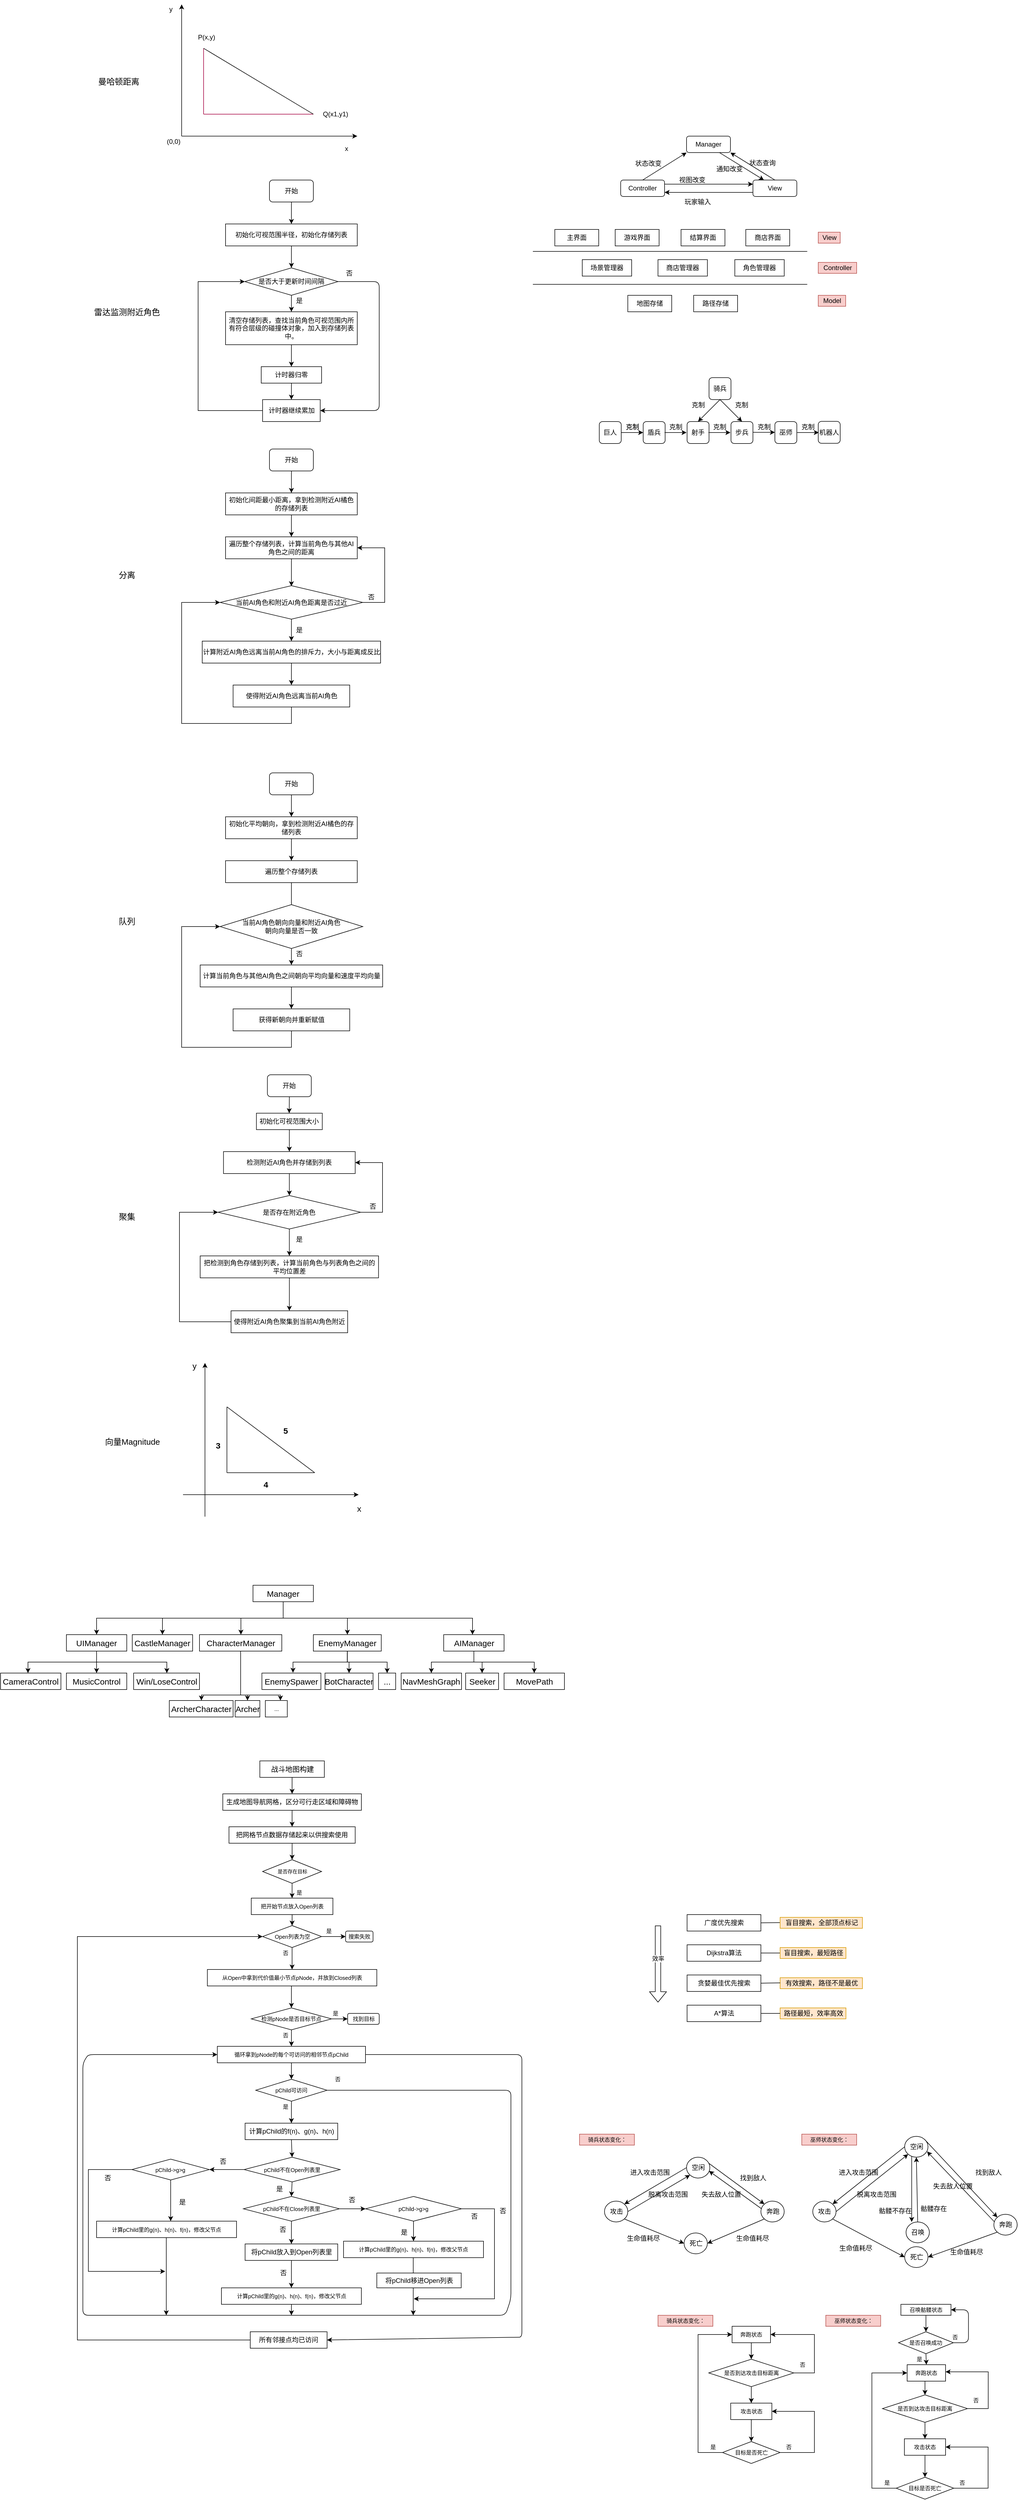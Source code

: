 <mxfile version="13.1.1" type="github">
  <diagram id="cQuPXXQZApBrQM8GXaEX" name="毕业设计相关">
    <mxGraphModel dx="1808" dy="526" grid="1" gridSize="10" guides="1" tooltips="1" connect="1" arrows="1" fold="1" page="1" pageScale="1" pageWidth="827" pageHeight="1169" math="0" shadow="0">
      <root>
        <mxCell id="0" />
        <mxCell id="1" parent="0" />
        <mxCell id="ilsrh9dzchEDd0E5HQ8F-1" value="" style="endArrow=classic;html=1;" parent="1" edge="1">
          <mxGeometry width="50" height="50" relative="1" as="geometry">
            <mxPoint x="200" y="360" as="sourcePoint" />
            <mxPoint x="200" y="120" as="targetPoint" />
          </mxGeometry>
        </mxCell>
        <mxCell id="ilsrh9dzchEDd0E5HQ8F-2" value="" style="endArrow=classic;html=1;" parent="1" edge="1">
          <mxGeometry width="50" height="50" relative="1" as="geometry">
            <mxPoint x="200" y="360" as="sourcePoint" />
            <mxPoint x="520" y="360" as="targetPoint" />
          </mxGeometry>
        </mxCell>
        <mxCell id="ilsrh9dzchEDd0E5HQ8F-3" value="" style="endArrow=none;html=1;fillColor=#d80073;strokeColor=#A50040;" parent="1" edge="1">
          <mxGeometry width="50" height="50" relative="1" as="geometry">
            <mxPoint x="240" y="320" as="sourcePoint" />
            <mxPoint x="440" y="320" as="targetPoint" />
          </mxGeometry>
        </mxCell>
        <mxCell id="ilsrh9dzchEDd0E5HQ8F-5" value="" style="endArrow=none;html=1;fillColor=#d80073;strokeColor=#A50040;" parent="1" edge="1">
          <mxGeometry width="50" height="50" relative="1" as="geometry">
            <mxPoint x="240" y="320" as="sourcePoint" />
            <mxPoint x="240" y="200" as="targetPoint" />
          </mxGeometry>
        </mxCell>
        <mxCell id="ilsrh9dzchEDd0E5HQ8F-6" value="" style="endArrow=none;html=1;" parent="1" edge="1">
          <mxGeometry width="50" height="50" relative="1" as="geometry">
            <mxPoint x="440" y="320" as="sourcePoint" />
            <mxPoint x="240" y="200" as="targetPoint" />
          </mxGeometry>
        </mxCell>
        <mxCell id="ilsrh9dzchEDd0E5HQ8F-7" value="P(x,y)" style="text;html=1;align=center;verticalAlign=middle;resizable=0;points=[];autosize=1;" parent="1" vertex="1">
          <mxGeometry x="220" y="170" width="50" height="20" as="geometry" />
        </mxCell>
        <mxCell id="ilsrh9dzchEDd0E5HQ8F-8" value="Q(x1,y1)" style="text;html=1;align=center;verticalAlign=middle;resizable=0;points=[];autosize=1;" parent="1" vertex="1">
          <mxGeometry x="450" y="310" width="60" height="20" as="geometry" />
        </mxCell>
        <mxCell id="ilsrh9dzchEDd0E5HQ8F-9" value="y" style="text;html=1;align=center;verticalAlign=middle;resizable=0;points=[];autosize=1;" parent="1" vertex="1">
          <mxGeometry x="170" y="119" width="20" height="20" as="geometry" />
        </mxCell>
        <mxCell id="ilsrh9dzchEDd0E5HQ8F-10" value="x" style="text;html=1;align=center;verticalAlign=middle;resizable=0;points=[];autosize=1;" parent="1" vertex="1">
          <mxGeometry x="490" y="373" width="20" height="20" as="geometry" />
        </mxCell>
        <mxCell id="ilsrh9dzchEDd0E5HQ8F-11" value="(0,0)" style="text;html=1;align=center;verticalAlign=middle;resizable=0;points=[];autosize=1;" parent="1" vertex="1">
          <mxGeometry x="165" y="360" width="40" height="20" as="geometry" />
        </mxCell>
        <mxCell id="ilsrh9dzchEDd0E5HQ8F-12" value="开始" style="rounded=1;whiteSpace=wrap;html=1;" parent="1" vertex="1">
          <mxGeometry x="360" y="440" width="80" height="40" as="geometry" />
        </mxCell>
        <mxCell id="ilsrh9dzchEDd0E5HQ8F-13" value="初始化可视范围半径，初始化存储列表" style="rounded=0;whiteSpace=wrap;html=1;" parent="1" vertex="1">
          <mxGeometry x="280" y="520" width="240" height="40" as="geometry" />
        </mxCell>
        <mxCell id="ilsrh9dzchEDd0E5HQ8F-14" value="是否大于更新时间间隔" style="rhombus;whiteSpace=wrap;html=1;" parent="1" vertex="1">
          <mxGeometry x="315" y="600" width="170" height="50" as="geometry" />
        </mxCell>
        <mxCell id="ilsrh9dzchEDd0E5HQ8F-15" value="" style="endArrow=classic;html=1;exitX=0.5;exitY=1;exitDx=0;exitDy=0;entryX=0.5;entryY=0;entryDx=0;entryDy=0;" parent="1" source="ilsrh9dzchEDd0E5HQ8F-12" target="ilsrh9dzchEDd0E5HQ8F-13" edge="1">
          <mxGeometry width="50" height="50" relative="1" as="geometry">
            <mxPoint x="390" y="760" as="sourcePoint" />
            <mxPoint x="440" y="710" as="targetPoint" />
          </mxGeometry>
        </mxCell>
        <mxCell id="ilsrh9dzchEDd0E5HQ8F-16" value="" style="endArrow=classic;html=1;exitX=0.5;exitY=1;exitDx=0;exitDy=0;entryX=0.5;entryY=0;entryDx=0;entryDy=0;" parent="1" source="ilsrh9dzchEDd0E5HQ8F-13" target="ilsrh9dzchEDd0E5HQ8F-14" edge="1">
          <mxGeometry width="50" height="50" relative="1" as="geometry">
            <mxPoint x="390" y="760" as="sourcePoint" />
            <mxPoint x="440" y="710" as="targetPoint" />
          </mxGeometry>
        </mxCell>
        <mxCell id="ilsrh9dzchEDd0E5HQ8F-17" value="" style="endArrow=classic;html=1;exitX=0.5;exitY=1;exitDx=0;exitDy=0;" parent="1" source="ilsrh9dzchEDd0E5HQ8F-14" edge="1">
          <mxGeometry width="50" height="50" relative="1" as="geometry">
            <mxPoint x="390" y="760" as="sourcePoint" />
            <mxPoint x="400" y="680" as="targetPoint" />
          </mxGeometry>
        </mxCell>
        <mxCell id="ilsrh9dzchEDd0E5HQ8F-18" value="是" style="text;html=1;align=center;verticalAlign=middle;resizable=0;points=[];autosize=1;" parent="1" vertex="1">
          <mxGeometry x="399" y="650" width="30" height="20" as="geometry" />
        </mxCell>
        <mxCell id="ilsrh9dzchEDd0E5HQ8F-19" value="清空存储列表，查找当前角色可视范围内所有符合层级的碰撞体对象，加入到存储列表中。" style="rounded=0;whiteSpace=wrap;html=1;" parent="1" vertex="1">
          <mxGeometry x="280" y="680" width="240" height="60" as="geometry" />
        </mxCell>
        <mxCell id="ilsrh9dzchEDd0E5HQ8F-20" value="计时器归零" style="rounded=0;whiteSpace=wrap;html=1;" parent="1" vertex="1">
          <mxGeometry x="345" y="780" width="110" height="30" as="geometry" />
        </mxCell>
        <mxCell id="ilsrh9dzchEDd0E5HQ8F-21" value="" style="endArrow=classic;html=1;exitX=0.5;exitY=1;exitDx=0;exitDy=0;entryX=0.5;entryY=0;entryDx=0;entryDy=0;" parent="1" source="ilsrh9dzchEDd0E5HQ8F-19" target="ilsrh9dzchEDd0E5HQ8F-20" edge="1">
          <mxGeometry width="50" height="50" relative="1" as="geometry">
            <mxPoint x="390" y="760" as="sourcePoint" />
            <mxPoint x="440" y="710" as="targetPoint" />
          </mxGeometry>
        </mxCell>
        <mxCell id="ilsrh9dzchEDd0E5HQ8F-28" value="" style="edgeStyle=orthogonalEdgeStyle;rounded=0;orthogonalLoop=1;jettySize=auto;html=1;entryX=0;entryY=0.5;entryDx=0;entryDy=0;" parent="1" source="ilsrh9dzchEDd0E5HQ8F-22" target="ilsrh9dzchEDd0E5HQ8F-14" edge="1">
          <mxGeometry relative="1" as="geometry">
            <mxPoint x="180" y="590" as="targetPoint" />
            <Array as="points">
              <mxPoint x="230" y="860" />
              <mxPoint x="230" y="625" />
            </Array>
          </mxGeometry>
        </mxCell>
        <mxCell id="ilsrh9dzchEDd0E5HQ8F-22" value="计时器继续累加" style="rounded=0;whiteSpace=wrap;html=1;" parent="1" vertex="1">
          <mxGeometry x="347.5" y="840" width="105" height="40" as="geometry" />
        </mxCell>
        <mxCell id="ilsrh9dzchEDd0E5HQ8F-23" value="" style="endArrow=classic;html=1;exitX=0.5;exitY=1;exitDx=0;exitDy=0;entryX=0.5;entryY=0;entryDx=0;entryDy=0;" parent="1" source="ilsrh9dzchEDd0E5HQ8F-20" target="ilsrh9dzchEDd0E5HQ8F-22" edge="1">
          <mxGeometry width="50" height="50" relative="1" as="geometry">
            <mxPoint x="390" y="760" as="sourcePoint" />
            <mxPoint x="440" y="710" as="targetPoint" />
          </mxGeometry>
        </mxCell>
        <mxCell id="ilsrh9dzchEDd0E5HQ8F-25" value="" style="endArrow=classic;html=1;entryX=1;entryY=0.5;entryDx=0;entryDy=0;exitX=1;exitY=0.5;exitDx=0;exitDy=0;" parent="1" source="ilsrh9dzchEDd0E5HQ8F-14" target="ilsrh9dzchEDd0E5HQ8F-22" edge="1">
          <mxGeometry width="50" height="50" relative="1" as="geometry">
            <mxPoint x="600" y="860" as="sourcePoint" />
            <mxPoint x="440" y="710" as="targetPoint" />
            <Array as="points">
              <mxPoint x="560" y="625" />
              <mxPoint x="560" y="860" />
            </Array>
          </mxGeometry>
        </mxCell>
        <mxCell id="ilsrh9dzchEDd0E5HQ8F-26" value="否" style="text;html=1;align=center;verticalAlign=middle;resizable=0;points=[];autosize=1;" parent="1" vertex="1">
          <mxGeometry x="490" y="600" width="30" height="20" as="geometry" />
        </mxCell>
        <mxCell id="ilsrh9dzchEDd0E5HQ8F-29" value="开始" style="rounded=1;whiteSpace=wrap;html=1;" parent="1" vertex="1">
          <mxGeometry x="360" y="930" width="80" height="40" as="geometry" />
        </mxCell>
        <mxCell id="ilsrh9dzchEDd0E5HQ8F-35" value="" style="edgeStyle=orthogonalEdgeStyle;rounded=0;orthogonalLoop=1;jettySize=auto;html=1;" parent="1" source="ilsrh9dzchEDd0E5HQ8F-30" target="ilsrh9dzchEDd0E5HQ8F-34" edge="1">
          <mxGeometry relative="1" as="geometry" />
        </mxCell>
        <mxCell id="ilsrh9dzchEDd0E5HQ8F-30" value="初始化间距最小距离，拿到检测附近AI橘色的存储列表" style="rounded=0;whiteSpace=wrap;html=1;" parent="1" vertex="1">
          <mxGeometry x="280" y="1010" width="240" height="40" as="geometry" />
        </mxCell>
        <mxCell id="ilsrh9dzchEDd0E5HQ8F-37" value="" style="edgeStyle=orthogonalEdgeStyle;rounded=0;orthogonalLoop=1;jettySize=auto;html=1;" parent="1" source="ilsrh9dzchEDd0E5HQ8F-34" edge="1">
          <mxGeometry relative="1" as="geometry">
            <mxPoint x="400" y="1180" as="targetPoint" />
          </mxGeometry>
        </mxCell>
        <mxCell id="ilsrh9dzchEDd0E5HQ8F-34" value="遍历整个存储列表，计算当前角色与其他AI角色之间的距离" style="rounded=0;whiteSpace=wrap;html=1;" parent="1" vertex="1">
          <mxGeometry x="280" y="1090" width="240" height="40" as="geometry" />
        </mxCell>
        <mxCell id="ilsrh9dzchEDd0E5HQ8F-32" value="否" style="text;html=1;align=center;verticalAlign=middle;resizable=0;points=[];autosize=1;" parent="1" vertex="1">
          <mxGeometry x="530" y="1190" width="30" height="20" as="geometry" />
        </mxCell>
        <mxCell id="ilsrh9dzchEDd0E5HQ8F-33" value="" style="endArrow=classic;html=1;exitX=0.5;exitY=1;exitDx=0;exitDy=0;entryX=0.5;entryY=0;entryDx=0;entryDy=0;" parent="1" source="ilsrh9dzchEDd0E5HQ8F-29" target="ilsrh9dzchEDd0E5HQ8F-30" edge="1">
          <mxGeometry width="50" height="50" relative="1" as="geometry">
            <mxPoint x="410" y="490" as="sourcePoint" />
            <mxPoint x="410" y="530" as="targetPoint" />
          </mxGeometry>
        </mxCell>
        <mxCell id="ilsrh9dzchEDd0E5HQ8F-41" value="" style="edgeStyle=orthogonalEdgeStyle;rounded=0;orthogonalLoop=1;jettySize=auto;html=1;entryX=1;entryY=0.5;entryDx=0;entryDy=0;" parent="1" source="ilsrh9dzchEDd0E5HQ8F-39" target="ilsrh9dzchEDd0E5HQ8F-34" edge="1">
          <mxGeometry relative="1" as="geometry">
            <mxPoint x="610" y="1100" as="targetPoint" />
            <Array as="points">
              <mxPoint x="570" y="1210" />
              <mxPoint x="570" y="1110" />
            </Array>
          </mxGeometry>
        </mxCell>
        <mxCell id="ilsrh9dzchEDd0E5HQ8F-43" value="" style="edgeStyle=orthogonalEdgeStyle;rounded=0;orthogonalLoop=1;jettySize=auto;html=1;" parent="1" source="ilsrh9dzchEDd0E5HQ8F-39" edge="1">
          <mxGeometry relative="1" as="geometry">
            <mxPoint x="400" y="1280" as="targetPoint" />
          </mxGeometry>
        </mxCell>
        <mxCell id="ilsrh9dzchEDd0E5HQ8F-39" value="当前AI角色和附近AI角色距离是否过近" style="rhombus;whiteSpace=wrap;html=1;" parent="1" vertex="1">
          <mxGeometry x="270" y="1179" width="260" height="61" as="geometry" />
        </mxCell>
        <mxCell id="ilsrh9dzchEDd0E5HQ8F-44" value="是" style="text;html=1;align=center;verticalAlign=middle;resizable=0;points=[];autosize=1;" parent="1" vertex="1">
          <mxGeometry x="399" y="1250" width="30" height="20" as="geometry" />
        </mxCell>
        <mxCell id="ilsrh9dzchEDd0E5HQ8F-47" value="" style="edgeStyle=orthogonalEdgeStyle;rounded=0;orthogonalLoop=1;jettySize=auto;html=1;" parent="1" source="ilsrh9dzchEDd0E5HQ8F-45" target="ilsrh9dzchEDd0E5HQ8F-46" edge="1">
          <mxGeometry relative="1" as="geometry" />
        </mxCell>
        <mxCell id="ilsrh9dzchEDd0E5HQ8F-45" value="计算附近AI角色远离当前AI角色的排斥力，大小与距离成反比" style="rounded=0;whiteSpace=wrap;html=1;" parent="1" vertex="1">
          <mxGeometry x="237.5" y="1280" width="325" height="40" as="geometry" />
        </mxCell>
        <mxCell id="ilsrh9dzchEDd0E5HQ8F-49" value="" style="edgeStyle=orthogonalEdgeStyle;rounded=0;orthogonalLoop=1;jettySize=auto;html=1;entryX=0;entryY=0.5;entryDx=0;entryDy=0;" parent="1" source="ilsrh9dzchEDd0E5HQ8F-46" target="ilsrh9dzchEDd0E5HQ8F-39" edge="1">
          <mxGeometry relative="1" as="geometry">
            <mxPoint x="400" y="1480" as="targetPoint" />
            <Array as="points">
              <mxPoint x="400" y="1430" />
              <mxPoint x="200" y="1430" />
              <mxPoint x="200" y="1210" />
            </Array>
          </mxGeometry>
        </mxCell>
        <mxCell id="ilsrh9dzchEDd0E5HQ8F-46" value="使得附近AI角色远离当前AI角色" style="rounded=0;whiteSpace=wrap;html=1;" parent="1" vertex="1">
          <mxGeometry x="293.75" y="1360" width="212.5" height="40" as="geometry" />
        </mxCell>
        <mxCell id="ilsrh9dzchEDd0E5HQ8F-50" value="遍历整个存储列表，计算当前角色与其他AI角色之间的距离" style="rounded=0;whiteSpace=wrap;html=1;" parent="1" vertex="1">
          <mxGeometry x="280" y="1090" width="240" height="40" as="geometry" />
        </mxCell>
        <mxCell id="ilsrh9dzchEDd0E5HQ8F-51" value="开始" style="rounded=1;whiteSpace=wrap;html=1;" parent="1" vertex="1">
          <mxGeometry x="360" y="1520" width="80" height="40" as="geometry" />
        </mxCell>
        <mxCell id="ilsrh9dzchEDd0E5HQ8F-52" value="" style="edgeStyle=orthogonalEdgeStyle;rounded=0;orthogonalLoop=1;jettySize=auto;html=1;" parent="1" source="ilsrh9dzchEDd0E5HQ8F-53" target="ilsrh9dzchEDd0E5HQ8F-55" edge="1">
          <mxGeometry relative="1" as="geometry" />
        </mxCell>
        <mxCell id="ilsrh9dzchEDd0E5HQ8F-53" value="初始化平均朝向，拿到检测附近AI橘色的存储列表" style="rounded=0;whiteSpace=wrap;html=1;" parent="1" vertex="1">
          <mxGeometry x="280" y="1600" width="240" height="40" as="geometry" />
        </mxCell>
        <mxCell id="ilsrh9dzchEDd0E5HQ8F-54" value="" style="edgeStyle=orthogonalEdgeStyle;rounded=0;orthogonalLoop=1;jettySize=auto;html=1;" parent="1" source="ilsrh9dzchEDd0E5HQ8F-55" edge="1">
          <mxGeometry relative="1" as="geometry">
            <mxPoint x="400" y="1770" as="targetPoint" />
          </mxGeometry>
        </mxCell>
        <mxCell id="ilsrh9dzchEDd0E5HQ8F-55" value="遍历整个存储列表，计算当前角色与其他AI角色之间的距离" style="rounded=0;whiteSpace=wrap;html=1;" parent="1" vertex="1">
          <mxGeometry x="280" y="1680" width="240" height="40" as="geometry" />
        </mxCell>
        <mxCell id="ilsrh9dzchEDd0E5HQ8F-57" value="" style="endArrow=classic;html=1;exitX=0.5;exitY=1;exitDx=0;exitDy=0;entryX=0.5;entryY=0;entryDx=0;entryDy=0;" parent="1" source="ilsrh9dzchEDd0E5HQ8F-51" target="ilsrh9dzchEDd0E5HQ8F-53" edge="1">
          <mxGeometry width="50" height="50" relative="1" as="geometry">
            <mxPoint x="410" y="1080" as="sourcePoint" />
            <mxPoint x="410" y="1120" as="targetPoint" />
          </mxGeometry>
        </mxCell>
        <mxCell id="ilsrh9dzchEDd0E5HQ8F-59" value="" style="edgeStyle=orthogonalEdgeStyle;rounded=0;orthogonalLoop=1;jettySize=auto;html=1;" parent="1" source="ilsrh9dzchEDd0E5HQ8F-60" edge="1">
          <mxGeometry relative="1" as="geometry">
            <mxPoint x="400" y="1870" as="targetPoint" />
          </mxGeometry>
        </mxCell>
        <mxCell id="ilsrh9dzchEDd0E5HQ8F-60" value="当前AI角色朝向向量和附近AI角色&lt;br&gt;朝向向量是否一致" style="rhombus;whiteSpace=wrap;html=1;" parent="1" vertex="1">
          <mxGeometry x="270" y="1760" width="260" height="80" as="geometry" />
        </mxCell>
        <mxCell id="ilsrh9dzchEDd0E5HQ8F-61" value="否" style="text;html=1;align=center;verticalAlign=middle;resizable=0;points=[];autosize=1;" parent="1" vertex="1">
          <mxGeometry x="399" y="1840" width="30" height="20" as="geometry" />
        </mxCell>
        <mxCell id="ilsrh9dzchEDd0E5HQ8F-62" value="" style="edgeStyle=orthogonalEdgeStyle;rounded=0;orthogonalLoop=1;jettySize=auto;html=1;" parent="1" source="ilsrh9dzchEDd0E5HQ8F-63" target="ilsrh9dzchEDd0E5HQ8F-65" edge="1">
          <mxGeometry relative="1" as="geometry" />
        </mxCell>
        <mxCell id="ilsrh9dzchEDd0E5HQ8F-63" value="计算当前角色与其他AI角色之间朝向平均向量和速度平均向量" style="rounded=0;whiteSpace=wrap;html=1;" parent="1" vertex="1">
          <mxGeometry x="233.75" y="1870" width="332.5" height="40" as="geometry" />
        </mxCell>
        <mxCell id="ilsrh9dzchEDd0E5HQ8F-64" value="" style="edgeStyle=orthogonalEdgeStyle;rounded=0;orthogonalLoop=1;jettySize=auto;html=1;entryX=0;entryY=0.5;entryDx=0;entryDy=0;" parent="1" source="ilsrh9dzchEDd0E5HQ8F-65" target="ilsrh9dzchEDd0E5HQ8F-60" edge="1">
          <mxGeometry relative="1" as="geometry">
            <mxPoint x="240" y="1770" as="targetPoint" />
            <Array as="points">
              <mxPoint x="400" y="2020" />
              <mxPoint x="200" y="2020" />
              <mxPoint x="200" y="1800" />
              <mxPoint x="270" y="1800" />
            </Array>
          </mxGeometry>
        </mxCell>
        <mxCell id="ilsrh9dzchEDd0E5HQ8F-65" value="获得新朝向并重新赋值" style="rounded=0;whiteSpace=wrap;html=1;" parent="1" vertex="1">
          <mxGeometry x="293.75" y="1950" width="212.5" height="40" as="geometry" />
        </mxCell>
        <mxCell id="ilsrh9dzchEDd0E5HQ8F-66" value="遍历整个存储列表" style="rounded=0;whiteSpace=wrap;html=1;" parent="1" vertex="1">
          <mxGeometry x="280" y="1680" width="240" height="40" as="geometry" />
        </mxCell>
        <mxCell id="ilsrh9dzchEDd0E5HQ8F-69" value="开始" style="rounded=1;whiteSpace=wrap;html=1;" parent="1" vertex="1">
          <mxGeometry x="356.25" y="2070" width="80" height="40" as="geometry" />
        </mxCell>
        <mxCell id="ilsrh9dzchEDd0E5HQ8F-86" style="edgeStyle=orthogonalEdgeStyle;rounded=0;orthogonalLoop=1;jettySize=auto;html=1;" parent="1" source="ilsrh9dzchEDd0E5HQ8F-71" target="ilsrh9dzchEDd0E5HQ8F-78" edge="1">
          <mxGeometry relative="1" as="geometry" />
        </mxCell>
        <mxCell id="ilsrh9dzchEDd0E5HQ8F-71" value="检测附近AI角色并存储到列表" style="rounded=0;whiteSpace=wrap;html=1;" parent="1" vertex="1">
          <mxGeometry x="276.25" y="2210" width="240" height="40" as="geometry" />
        </mxCell>
        <mxCell id="ilsrh9dzchEDd0E5HQ8F-74" value="否" style="text;html=1;align=center;verticalAlign=middle;resizable=0;points=[];autosize=1;" parent="1" vertex="1">
          <mxGeometry x="532.5" y="2300" width="30" height="20" as="geometry" />
        </mxCell>
        <mxCell id="ilsrh9dzchEDd0E5HQ8F-75" value="" style="endArrow=classic;html=1;exitX=0.5;exitY=1;exitDx=0;exitDy=0;" parent="1" source="ilsrh9dzchEDd0E5HQ8F-69" edge="1">
          <mxGeometry width="50" height="50" relative="1" as="geometry">
            <mxPoint x="406.25" y="1660" as="sourcePoint" />
            <mxPoint x="396" y="2140" as="targetPoint" />
          </mxGeometry>
        </mxCell>
        <mxCell id="ilsrh9dzchEDd0E5HQ8F-76" value="" style="edgeStyle=orthogonalEdgeStyle;rounded=0;orthogonalLoop=1;jettySize=auto;html=1;entryX=1;entryY=0.5;entryDx=0;entryDy=0;" parent="1" source="ilsrh9dzchEDd0E5HQ8F-78" target="ilsrh9dzchEDd0E5HQ8F-71" edge="1">
          <mxGeometry relative="1" as="geometry">
            <mxPoint x="526" y="2350" as="targetPoint" />
            <Array as="points">
              <mxPoint x="566" y="2321" />
              <mxPoint x="566" y="2230" />
            </Array>
          </mxGeometry>
        </mxCell>
        <mxCell id="ilsrh9dzchEDd0E5HQ8F-77" value="" style="edgeStyle=orthogonalEdgeStyle;rounded=0;orthogonalLoop=1;jettySize=auto;html=1;entryX=0.5;entryY=0;entryDx=0;entryDy=0;" parent="1" source="ilsrh9dzchEDd0E5HQ8F-78" target="ilsrh9dzchEDd0E5HQ8F-81" edge="1">
          <mxGeometry relative="1" as="geometry">
            <mxPoint x="396.25" y="2480" as="targetPoint" />
          </mxGeometry>
        </mxCell>
        <mxCell id="ilsrh9dzchEDd0E5HQ8F-78" value="是否存在附近角色" style="rhombus;whiteSpace=wrap;html=1;" parent="1" vertex="1">
          <mxGeometry x="266.25" y="2290" width="260" height="61" as="geometry" />
        </mxCell>
        <mxCell id="ilsrh9dzchEDd0E5HQ8F-79" value="是" style="text;html=1;align=center;verticalAlign=middle;resizable=0;points=[];autosize=1;" parent="1" vertex="1">
          <mxGeometry x="399" y="2360" width="30" height="20" as="geometry" />
        </mxCell>
        <mxCell id="ilsrh9dzchEDd0E5HQ8F-80" value="" style="edgeStyle=orthogonalEdgeStyle;rounded=0;orthogonalLoop=1;jettySize=auto;html=1;" parent="1" source="ilsrh9dzchEDd0E5HQ8F-81" target="ilsrh9dzchEDd0E5HQ8F-83" edge="1">
          <mxGeometry relative="1" as="geometry" />
        </mxCell>
        <mxCell id="ilsrh9dzchEDd0E5HQ8F-81" value="把检测到角色存储到列表，计算当前角色与列表角色之间的平均位置差" style="rounded=0;whiteSpace=wrap;html=1;" parent="1" vertex="1">
          <mxGeometry x="233.75" y="2400" width="325" height="40" as="geometry" />
        </mxCell>
        <mxCell id="ilsrh9dzchEDd0E5HQ8F-82" value="" style="edgeStyle=orthogonalEdgeStyle;rounded=0;orthogonalLoop=1;jettySize=auto;html=1;entryX=0;entryY=0.5;entryDx=0;entryDy=0;" parent="1" source="ilsrh9dzchEDd0E5HQ8F-83" target="ilsrh9dzchEDd0E5HQ8F-78" edge="1">
          <mxGeometry relative="1" as="geometry">
            <mxPoint x="396.25" y="2650" as="targetPoint" />
            <Array as="points">
              <mxPoint x="196" y="2520" />
              <mxPoint x="196" y="2321" />
            </Array>
          </mxGeometry>
        </mxCell>
        <mxCell id="ilsrh9dzchEDd0E5HQ8F-83" value="使得附近AI角色聚集到当前AI角色附近" style="rounded=0;whiteSpace=wrap;html=1;" parent="1" vertex="1">
          <mxGeometry x="290" y="2500" width="212.5" height="40" as="geometry" />
        </mxCell>
        <mxCell id="ilsrh9dzchEDd0E5HQ8F-88" value="&lt;span style=&quot;white-space: normal&quot;&gt;初始化可视范围大小&lt;/span&gt;" style="rounded=0;whiteSpace=wrap;html=1;" parent="1" vertex="1">
          <mxGeometry x="336.25" y="2140" width="120" height="30" as="geometry" />
        </mxCell>
        <mxCell id="ilsrh9dzchEDd0E5HQ8F-89" value="" style="endArrow=classic;html=1;exitX=0.5;exitY=1;exitDx=0;exitDy=0;" parent="1" source="ilsrh9dzchEDd0E5HQ8F-88" target="ilsrh9dzchEDd0E5HQ8F-71" edge="1">
          <mxGeometry width="50" height="50" relative="1" as="geometry">
            <mxPoint x="390" y="2350" as="sourcePoint" />
            <mxPoint x="440" y="2300" as="targetPoint" />
          </mxGeometry>
        </mxCell>
        <mxCell id="AzvYmCh7wC9eug3Tn16J-1" value="" style="endArrow=classic;html=1;" parent="1" edge="1">
          <mxGeometry width="50" height="50" relative="1" as="geometry">
            <mxPoint x="202.5" y="2835" as="sourcePoint" />
            <mxPoint x="522.5" y="2835" as="targetPoint" />
          </mxGeometry>
        </mxCell>
        <mxCell id="AzvYmCh7wC9eug3Tn16J-2" value="" style="endArrow=classic;html=1;" parent="1" edge="1">
          <mxGeometry width="50" height="50" relative="1" as="geometry">
            <mxPoint x="242.5" y="2875" as="sourcePoint" />
            <mxPoint x="242.5" y="2595" as="targetPoint" />
          </mxGeometry>
        </mxCell>
        <mxCell id="AzvYmCh7wC9eug3Tn16J-3" value="" style="endArrow=none;html=1;" parent="1" edge="1">
          <mxGeometry width="50" height="50" relative="1" as="geometry">
            <mxPoint x="282.5" y="2795" as="sourcePoint" />
            <mxPoint x="442.5" y="2795" as="targetPoint" />
          </mxGeometry>
        </mxCell>
        <mxCell id="AzvYmCh7wC9eug3Tn16J-4" value="" style="endArrow=none;html=1;" parent="1" edge="1">
          <mxGeometry width="50" height="50" relative="1" as="geometry">
            <mxPoint x="282.5" y="2795" as="sourcePoint" />
            <mxPoint x="282.5" y="2675" as="targetPoint" />
          </mxGeometry>
        </mxCell>
        <mxCell id="AzvYmCh7wC9eug3Tn16J-5" value="" style="endArrow=none;html=1;" parent="1" edge="1">
          <mxGeometry width="50" height="50" relative="1" as="geometry">
            <mxPoint x="442.5" y="2795" as="sourcePoint" />
            <mxPoint x="282.5" y="2675" as="targetPoint" />
          </mxGeometry>
        </mxCell>
        <mxCell id="AzvYmCh7wC9eug3Tn16J-6" value="4" style="text;html=1;align=center;verticalAlign=middle;resizable=0;points=[];autosize=1;fontStyle=1;fontSize=15;" parent="1" vertex="1">
          <mxGeometry x="342.5" y="2806" width="20" height="20" as="geometry" />
        </mxCell>
        <mxCell id="AzvYmCh7wC9eug3Tn16J-7" value="3" style="text;html=1;align=center;verticalAlign=middle;resizable=0;points=[];autosize=1;fontStyle=1;fontSize=15;" parent="1" vertex="1">
          <mxGeometry x="256.25" y="2735" width="20" height="20" as="geometry" />
        </mxCell>
        <mxCell id="AzvYmCh7wC9eug3Tn16J-8" value="5" style="text;html=1;align=center;verticalAlign=middle;resizable=0;points=[];autosize=1;fontStyle=1;fontSize=15;" parent="1" vertex="1">
          <mxGeometry x="378.75" y="2708" width="20" height="20" as="geometry" />
        </mxCell>
        <mxCell id="AzvYmCh7wC9eug3Tn16J-10" value="x" style="text;html=1;align=center;verticalAlign=middle;resizable=0;points=[];autosize=1;fontSize=15;" parent="1" vertex="1">
          <mxGeometry x="512.5" y="2850" width="20" height="20" as="geometry" />
        </mxCell>
        <mxCell id="AzvYmCh7wC9eug3Tn16J-11" value="y" style="text;html=1;align=center;verticalAlign=middle;resizable=0;points=[];autosize=1;fontSize=15;" parent="1" vertex="1">
          <mxGeometry x="212.5" y="2590" width="20" height="20" as="geometry" />
        </mxCell>
        <mxCell id="AzvYmCh7wC9eug3Tn16J-12" value="曼哈顿距离" style="text;html=1;align=center;verticalAlign=middle;resizable=0;points=[];autosize=1;fontSize=15;" parent="1" vertex="1">
          <mxGeometry x="40" y="250" width="90" height="20" as="geometry" />
        </mxCell>
        <mxCell id="AzvYmCh7wC9eug3Tn16J-13" value="雷达监测附近角色" style="text;html=1;align=center;verticalAlign=middle;resizable=0;points=[];autosize=1;fontSize=15;" parent="1" vertex="1">
          <mxGeometry x="30" y="670" width="140" height="20" as="geometry" />
        </mxCell>
        <mxCell id="AzvYmCh7wC9eug3Tn16J-14" value="分离" style="text;html=1;align=center;verticalAlign=middle;resizable=0;points=[];autosize=1;fontSize=15;" parent="1" vertex="1">
          <mxGeometry x="75" y="1149" width="50" height="20" as="geometry" />
        </mxCell>
        <mxCell id="AzvYmCh7wC9eug3Tn16J-15" value="队列" style="text;html=1;align=center;verticalAlign=middle;resizable=0;points=[];autosize=1;fontSize=15;" parent="1" vertex="1">
          <mxGeometry x="75" y="1780" width="50" height="20" as="geometry" />
        </mxCell>
        <mxCell id="AzvYmCh7wC9eug3Tn16J-16" value="聚集" style="text;html=1;align=center;verticalAlign=middle;resizable=0;points=[];autosize=1;fontSize=15;" parent="1" vertex="1">
          <mxGeometry x="75" y="2318" width="50" height="20" as="geometry" />
        </mxCell>
        <mxCell id="AzvYmCh7wC9eug3Tn16J-17" value="向量Magnitude" style="text;html=1;align=center;verticalAlign=middle;resizable=0;points=[];autosize=1;fontSize=15;" parent="1" vertex="1">
          <mxGeometry x="50" y="2728" width="120" height="20" as="geometry" />
        </mxCell>
        <mxCell id="AzvYmCh7wC9eug3Tn16J-20" value="" style="edgeStyle=orthogonalEdgeStyle;rounded=0;orthogonalLoop=1;jettySize=auto;html=1;fontSize=15;entryX=0.5;entryY=0;entryDx=0;entryDy=0;" parent="1" source="AzvYmCh7wC9eug3Tn16J-18" target="AzvYmCh7wC9eug3Tn16J-19" edge="1">
          <mxGeometry relative="1" as="geometry">
            <Array as="points">
              <mxPoint x="385" y="3060" />
              <mxPoint x="45" y="3060" />
            </Array>
          </mxGeometry>
        </mxCell>
        <mxCell id="AzvYmCh7wC9eug3Tn16J-28" value="" style="edgeStyle=orthogonalEdgeStyle;rounded=0;orthogonalLoop=1;jettySize=auto;html=1;fontSize=15;entryX=0.5;entryY=0;entryDx=0;entryDy=0;" parent="1" source="AzvYmCh7wC9eug3Tn16J-18" target="AzvYmCh7wC9eug3Tn16J-27" edge="1">
          <mxGeometry relative="1" as="geometry">
            <Array as="points">
              <mxPoint x="385" y="3060" />
              <mxPoint x="165" y="3060" />
            </Array>
          </mxGeometry>
        </mxCell>
        <mxCell id="AzvYmCh7wC9eug3Tn16J-30" value="" style="edgeStyle=orthogonalEdgeStyle;rounded=0;orthogonalLoop=1;jettySize=auto;html=1;fontSize=15;" parent="1" target="AzvYmCh7wC9eug3Tn16J-29" edge="1">
          <mxGeometry relative="1" as="geometry">
            <mxPoint x="380" y="3060" as="sourcePoint" />
            <Array as="points">
              <mxPoint x="308" y="3060" />
            </Array>
          </mxGeometry>
        </mxCell>
        <mxCell id="AzvYmCh7wC9eug3Tn16J-32" value="" style="edgeStyle=orthogonalEdgeStyle;rounded=0;orthogonalLoop=1;jettySize=auto;html=1;fontSize=15;exitX=0.5;exitY=1;exitDx=0;exitDy=0;" parent="1" source="AzvYmCh7wC9eug3Tn16J-18" target="AzvYmCh7wC9eug3Tn16J-31" edge="1">
          <mxGeometry relative="1" as="geometry">
            <mxPoint x="380" y="3030" as="sourcePoint" />
            <Array as="points">
              <mxPoint x="385" y="3060" />
              <mxPoint x="502" y="3060" />
            </Array>
          </mxGeometry>
        </mxCell>
        <mxCell id="AzvYmCh7wC9eug3Tn16J-45" value="" style="edgeStyle=orthogonalEdgeStyle;rounded=0;orthogonalLoop=1;jettySize=auto;html=1;fontSize=15;" parent="1" source="AzvYmCh7wC9eug3Tn16J-18" target="AzvYmCh7wC9eug3Tn16J-44" edge="1">
          <mxGeometry relative="1" as="geometry">
            <Array as="points">
              <mxPoint x="385" y="3060" />
              <mxPoint x="730" y="3060" />
            </Array>
          </mxGeometry>
        </mxCell>
        <mxCell id="AzvYmCh7wC9eug3Tn16J-18" value="Manager" style="rounded=0;whiteSpace=wrap;html=1;fontSize=15;" parent="1" vertex="1">
          <mxGeometry x="330" y="3000" width="110" height="30" as="geometry" />
        </mxCell>
        <mxCell id="AzvYmCh7wC9eug3Tn16J-50" value="" style="edgeStyle=orthogonalEdgeStyle;rounded=0;orthogonalLoop=1;jettySize=auto;html=1;fontSize=15;" parent="1" source="AzvYmCh7wC9eug3Tn16J-44" target="AzvYmCh7wC9eug3Tn16J-49" edge="1">
          <mxGeometry relative="1" as="geometry" />
        </mxCell>
        <mxCell id="AzvYmCh7wC9eug3Tn16J-52" value="" style="edgeStyle=orthogonalEdgeStyle;rounded=0;orthogonalLoop=1;jettySize=auto;html=1;fontSize=15;" parent="1" source="AzvYmCh7wC9eug3Tn16J-44" target="AzvYmCh7wC9eug3Tn16J-51" edge="1">
          <mxGeometry relative="1" as="geometry" />
        </mxCell>
        <mxCell id="AzvYmCh7wC9eug3Tn16J-54" value="" style="edgeStyle=orthogonalEdgeStyle;rounded=0;orthogonalLoop=1;jettySize=auto;html=1;fontSize=15;" parent="1" source="AzvYmCh7wC9eug3Tn16J-44" target="AzvYmCh7wC9eug3Tn16J-53" edge="1">
          <mxGeometry relative="1" as="geometry">
            <Array as="points">
              <mxPoint x="732.5" y="3140" />
              <mxPoint x="842.5" y="3140" />
            </Array>
          </mxGeometry>
        </mxCell>
        <mxCell id="AzvYmCh7wC9eug3Tn16J-44" value="AIManager" style="rounded=0;whiteSpace=wrap;html=1;fontSize=15;" parent="1" vertex="1">
          <mxGeometry x="677.5" y="3090" width="110" height="30" as="geometry" />
        </mxCell>
        <mxCell id="AzvYmCh7wC9eug3Tn16J-53" value="MovePath" style="rounded=0;whiteSpace=wrap;html=1;fontSize=15;" parent="1" vertex="1">
          <mxGeometry x="787.5" y="3160" width="110" height="30" as="geometry" />
        </mxCell>
        <mxCell id="AzvYmCh7wC9eug3Tn16J-51" value="Seeker" style="rounded=0;whiteSpace=wrap;html=1;fontSize=15;" parent="1" vertex="1">
          <mxGeometry x="717.5" y="3160" width="60" height="30" as="geometry" />
        </mxCell>
        <mxCell id="AzvYmCh7wC9eug3Tn16J-49" value="NavMeshGraph" style="rounded=0;whiteSpace=wrap;html=1;fontSize=15;" parent="1" vertex="1">
          <mxGeometry x="600" y="3160" width="110" height="30" as="geometry" />
        </mxCell>
        <mxCell id="AzvYmCh7wC9eug3Tn16J-38" value="" style="edgeStyle=orthogonalEdgeStyle;rounded=0;orthogonalLoop=1;jettySize=auto;html=1;fontSize=15;entryX=0.527;entryY=-0.02;entryDx=0;entryDy=0;entryPerimeter=0;" parent="1" source="AzvYmCh7wC9eug3Tn16J-31" target="AzvYmCh7wC9eug3Tn16J-37" edge="1">
          <mxGeometry relative="1" as="geometry">
            <mxPoint x="430" y="3160" as="targetPoint" />
            <Array as="points">
              <mxPoint x="502" y="3140" />
              <mxPoint x="403" y="3140" />
            </Array>
          </mxGeometry>
        </mxCell>
        <mxCell id="AzvYmCh7wC9eug3Tn16J-40" value="" style="edgeStyle=orthogonalEdgeStyle;rounded=0;orthogonalLoop=1;jettySize=auto;html=1;fontSize=15;" parent="1" source="AzvYmCh7wC9eug3Tn16J-31" target="AzvYmCh7wC9eug3Tn16J-39" edge="1">
          <mxGeometry relative="1" as="geometry" />
        </mxCell>
        <mxCell id="AzvYmCh7wC9eug3Tn16J-79" value="" style="edgeStyle=orthogonalEdgeStyle;rounded=0;orthogonalLoop=1;jettySize=auto;html=1;fontSize=10;" parent="1" source="AzvYmCh7wC9eug3Tn16J-31" target="AzvYmCh7wC9eug3Tn16J-78" edge="1">
          <mxGeometry relative="1" as="geometry" />
        </mxCell>
        <mxCell id="AzvYmCh7wC9eug3Tn16J-31" value="EnemyManager" style="rounded=0;whiteSpace=wrap;html=1;fontSize=15;" parent="1" vertex="1">
          <mxGeometry x="440" y="3090" width="123.75" height="30" as="geometry" />
        </mxCell>
        <mxCell id="AzvYmCh7wC9eug3Tn16J-78" value="..." style="rounded=0;whiteSpace=wrap;html=1;fontSize=15;" parent="1" vertex="1">
          <mxGeometry x="558.75" y="3160" width="31.25" height="30" as="geometry" />
        </mxCell>
        <mxCell id="AzvYmCh7wC9eug3Tn16J-39" value="BotCharacter" style="rounded=0;whiteSpace=wrap;html=1;fontSize=15;" parent="1" vertex="1">
          <mxGeometry x="461.25" y="3160" width="87.5" height="30" as="geometry" />
        </mxCell>
        <mxCell id="AzvYmCh7wC9eug3Tn16J-37" value="EnemySpawer" style="rounded=0;whiteSpace=wrap;html=1;fontSize=15;" parent="1" vertex="1">
          <mxGeometry x="346.25" y="3160" width="107.5" height="30" as="geometry" />
        </mxCell>
        <mxCell id="AzvYmCh7wC9eug3Tn16J-34" value="" style="edgeStyle=orthogonalEdgeStyle;rounded=0;orthogonalLoop=1;jettySize=auto;html=1;fontSize=15;" parent="1" source="AzvYmCh7wC9eug3Tn16J-29" target="AzvYmCh7wC9eug3Tn16J-33" edge="1">
          <mxGeometry relative="1" as="geometry">
            <Array as="points">
              <mxPoint x="308" y="3200" />
              <mxPoint x="236" y="3200" />
            </Array>
          </mxGeometry>
        </mxCell>
        <mxCell id="AzvYmCh7wC9eug3Tn16J-80" value="" style="edgeStyle=orthogonalEdgeStyle;rounded=0;orthogonalLoop=1;jettySize=auto;html=1;fontSize=10;" parent="1" source="AzvYmCh7wC9eug3Tn16J-29" edge="1">
          <mxGeometry relative="1" as="geometry">
            <mxPoint x="380" y="3210" as="targetPoint" />
            <Array as="points">
              <mxPoint x="308" y="3200" />
              <mxPoint x="380" y="3200" />
            </Array>
          </mxGeometry>
        </mxCell>
        <mxCell id="AzvYmCh7wC9eug3Tn16J-29" value="CharacterManager" style="rounded=0;whiteSpace=wrap;html=1;fontSize=15;" parent="1" vertex="1">
          <mxGeometry x="232.5" y="3090" width="150" height="30" as="geometry" />
        </mxCell>
        <mxCell id="AzvYmCh7wC9eug3Tn16J-33" value="ArcherCharacter" style="rounded=0;whiteSpace=wrap;html=1;fontSize=15;" parent="1" vertex="1">
          <mxGeometry x="177.5" y="3210" width="116.25" height="30" as="geometry" />
        </mxCell>
        <mxCell id="AzvYmCh7wC9eug3Tn16J-27" value="CastleManager" style="rounded=0;whiteSpace=wrap;html=1;fontSize=15;" parent="1" vertex="1">
          <mxGeometry x="110" y="3090" width="110" height="30" as="geometry" />
        </mxCell>
        <mxCell id="AzvYmCh7wC9eug3Tn16J-22" value="" style="edgeStyle=orthogonalEdgeStyle;rounded=0;orthogonalLoop=1;jettySize=auto;html=1;fontSize=15;" parent="1" source="AzvYmCh7wC9eug3Tn16J-19" target="AzvYmCh7wC9eug3Tn16J-21" edge="1">
          <mxGeometry relative="1" as="geometry">
            <Array as="points">
              <mxPoint x="45" y="3140" />
              <mxPoint x="-80" y="3140" />
            </Array>
          </mxGeometry>
        </mxCell>
        <mxCell id="AzvYmCh7wC9eug3Tn16J-24" value="" style="edgeStyle=orthogonalEdgeStyle;rounded=0;orthogonalLoop=1;jettySize=auto;html=1;fontSize=15;" parent="1" source="AzvYmCh7wC9eug3Tn16J-19" target="AzvYmCh7wC9eug3Tn16J-23" edge="1">
          <mxGeometry relative="1" as="geometry" />
        </mxCell>
        <mxCell id="AzvYmCh7wC9eug3Tn16J-26" value="" style="edgeStyle=orthogonalEdgeStyle;rounded=0;orthogonalLoop=1;jettySize=auto;html=1;fontSize=15;" parent="1" source="AzvYmCh7wC9eug3Tn16J-19" target="AzvYmCh7wC9eug3Tn16J-25" edge="1">
          <mxGeometry relative="1" as="geometry">
            <Array as="points">
              <mxPoint x="45" y="3140" />
              <mxPoint x="173" y="3140" />
            </Array>
          </mxGeometry>
        </mxCell>
        <mxCell id="AzvYmCh7wC9eug3Tn16J-19" value="UIManager" style="rounded=0;whiteSpace=wrap;html=1;fontSize=15;" parent="1" vertex="1">
          <mxGeometry x="-10" y="3090" width="110" height="30" as="geometry" />
        </mxCell>
        <mxCell id="AzvYmCh7wC9eug3Tn16J-25" value="Win/LoseControl" style="rounded=0;whiteSpace=wrap;html=1;fontSize=15;" parent="1" vertex="1">
          <mxGeometry x="112.5" y="3160" width="120" height="30" as="geometry" />
        </mxCell>
        <mxCell id="AzvYmCh7wC9eug3Tn16J-23" value="MusicControl" style="rounded=0;whiteSpace=wrap;html=1;fontSize=15;" parent="1" vertex="1">
          <mxGeometry x="-10" y="3160" width="110" height="30" as="geometry" />
        </mxCell>
        <mxCell id="AzvYmCh7wC9eug3Tn16J-21" value="CameraControl" style="rounded=0;whiteSpace=wrap;html=1;fontSize=15;" parent="1" vertex="1">
          <mxGeometry x="-130" y="3160" width="110" height="30" as="geometry" />
        </mxCell>
        <mxCell id="AzvYmCh7wC9eug3Tn16J-36" value="Archer" style="rounded=0;whiteSpace=wrap;html=1;fontSize=15;" parent="1" vertex="1">
          <mxGeometry x="297.5" y="3210" width="45" height="30" as="geometry" />
        </mxCell>
        <mxCell id="AzvYmCh7wC9eug3Tn16J-47" value="" style="edgeStyle=orthogonalEdgeStyle;rounded=0;orthogonalLoop=1;jettySize=auto;html=1;fontSize=15;exitX=0.5;exitY=1;exitDx=0;exitDy=0;entryX=0.5;entryY=0;entryDx=0;entryDy=0;" parent="1" source="AzvYmCh7wC9eug3Tn16J-29" target="AzvYmCh7wC9eug3Tn16J-36" edge="1">
          <mxGeometry relative="1" as="geometry">
            <mxPoint x="312.5" y="3240" as="sourcePoint" />
            <mxPoint x="248.833" y="3320" as="targetPoint" />
            <Array as="points">
              <mxPoint x="308" y="3200" />
              <mxPoint x="320" y="3200" />
            </Array>
          </mxGeometry>
        </mxCell>
        <mxCell id="AzvYmCh7wC9eug3Tn16J-58" value="" style="edgeStyle=orthogonalEdgeStyle;rounded=0;orthogonalLoop=1;jettySize=auto;html=1;fontSize=15;" parent="1" source="AzvYmCh7wC9eug3Tn16J-56" target="AzvYmCh7wC9eug3Tn16J-57" edge="1">
          <mxGeometry relative="1" as="geometry" />
        </mxCell>
        <mxCell id="AzvYmCh7wC9eug3Tn16J-56" value="战斗地图构建" style="rounded=0;whiteSpace=wrap;html=1;fontSize=13;align=center;" parent="1" vertex="1">
          <mxGeometry x="342.5" y="3320" width="117.5" height="30" as="geometry" />
        </mxCell>
        <mxCell id="AzvYmCh7wC9eug3Tn16J-60" value="" style="edgeStyle=orthogonalEdgeStyle;rounded=0;orthogonalLoop=1;jettySize=auto;html=1;fontSize=13;" parent="1" source="AzvYmCh7wC9eug3Tn16J-57" target="AzvYmCh7wC9eug3Tn16J-59" edge="1">
          <mxGeometry relative="1" as="geometry" />
        </mxCell>
        <mxCell id="AzvYmCh7wC9eug3Tn16J-57" value="生成地图导航网格，区分可行走区域和障碍物" style="rounded=0;whiteSpace=wrap;html=1;fontSize=12;align=center;" parent="1" vertex="1">
          <mxGeometry x="275" y="3380" width="252.5" height="30" as="geometry" />
        </mxCell>
        <mxCell id="AzvYmCh7wC9eug3Tn16J-62" value="" style="edgeStyle=orthogonalEdgeStyle;rounded=0;orthogonalLoop=1;jettySize=auto;html=1;fontSize=13;entryX=0.5;entryY=0;entryDx=0;entryDy=0;" parent="1" source="AzvYmCh7wC9eug3Tn16J-59" target="AzvYmCh7wC9eug3Tn16J-63" edge="1">
          <mxGeometry relative="1" as="geometry">
            <mxPoint x="401.25" y="3510" as="targetPoint" />
          </mxGeometry>
        </mxCell>
        <mxCell id="AzvYmCh7wC9eug3Tn16J-59" value="把网格节点数据存储起来以供搜索使用" style="rounded=0;whiteSpace=wrap;html=1;fontSize=12;align=center;" parent="1" vertex="1">
          <mxGeometry x="286.25" y="3440" width="230" height="30" as="geometry" />
        </mxCell>
        <mxCell id="AzvYmCh7wC9eug3Tn16J-65" value="" style="edgeStyle=orthogonalEdgeStyle;rounded=0;orthogonalLoop=1;jettySize=auto;html=1;fontSize=9;entryX=0.5;entryY=0;entryDx=0;entryDy=0;" parent="1" source="AzvYmCh7wC9eug3Tn16J-63" target="AzvYmCh7wC9eug3Tn16J-82" edge="1">
          <mxGeometry relative="1" as="geometry">
            <mxPoint x="370" y="3570" as="targetPoint" />
          </mxGeometry>
        </mxCell>
        <mxCell id="AzvYmCh7wC9eug3Tn16J-63" value="是否存在目标" style="rhombus;whiteSpace=wrap;html=1;fontSize=9;align=center;" parent="1" vertex="1">
          <mxGeometry x="347.5" y="3500" width="107.5" height="43" as="geometry" />
        </mxCell>
        <mxCell id="AzvYmCh7wC9eug3Tn16J-69" value="是" style="text;html=1;align=center;verticalAlign=middle;resizable=0;points=[];autosize=1;fontSize=10;" parent="1" vertex="1">
          <mxGeometry x="399" y="3550" width="30" height="20" as="geometry" />
        </mxCell>
        <mxCell id="AzvYmCh7wC9eug3Tn16J-76" value="NavMeshGraph" style="rounded=0;whiteSpace=wrap;html=1;fontSize=15;" parent="1" vertex="1">
          <mxGeometry x="600" y="3160" width="110" height="30" as="geometry" />
        </mxCell>
        <mxCell id="AzvYmCh7wC9eug3Tn16J-81" value="..." style="rounded=0;whiteSpace=wrap;html=1;fontSize=10;align=center;" parent="1" vertex="1">
          <mxGeometry x="352.5" y="3210" width="40" height="30" as="geometry" />
        </mxCell>
        <mxCell id="AzvYmCh7wC9eug3Tn16J-84" value="" style="edgeStyle=orthogonalEdgeStyle;rounded=0;orthogonalLoop=1;jettySize=auto;html=1;fontSize=10;entryX=0.5;entryY=0;entryDx=0;entryDy=0;" parent="1" source="AzvYmCh7wC9eug3Tn16J-82" target="AzvYmCh7wC9eug3Tn16J-85" edge="1">
          <mxGeometry relative="1" as="geometry">
            <mxPoint x="403" y="3640" as="targetPoint" />
            <Array as="points" />
          </mxGeometry>
        </mxCell>
        <mxCell id="AzvYmCh7wC9eug3Tn16J-82" value="把开始节点放入Open列表" style="rounded=0;whiteSpace=wrap;html=1;fontSize=10;align=center;" parent="1" vertex="1">
          <mxGeometry x="326.87" y="3570" width="148.75" height="30" as="geometry" />
        </mxCell>
        <mxCell id="AzvYmCh7wC9eug3Tn16J-85" value="Open列表为空" style="rhombus;whiteSpace=wrap;html=1;fontSize=10;align=center;" parent="1" vertex="1">
          <mxGeometry x="347.5" y="3620" width="107.5" height="40" as="geometry" />
        </mxCell>
        <mxCell id="AzvYmCh7wC9eug3Tn16J-86" value="" style="endArrow=classic;html=1;fontSize=10;exitX=1;exitY=0.5;exitDx=0;exitDy=0;entryX=0;entryY=0.5;entryDx=0;entryDy=0;" parent="1" source="AzvYmCh7wC9eug3Tn16J-85" target="AzvYmCh7wC9eug3Tn16J-87" edge="1">
          <mxGeometry width="50" height="50" relative="1" as="geometry">
            <mxPoint x="380" y="3690" as="sourcePoint" />
            <mxPoint x="480" y="3660" as="targetPoint" />
          </mxGeometry>
        </mxCell>
        <mxCell id="AzvYmCh7wC9eug3Tn16J-87" value="搜索失败" style="rounded=1;whiteSpace=wrap;html=1;fontSize=10;align=center;" parent="1" vertex="1">
          <mxGeometry x="498.75" y="3630" width="50" height="20" as="geometry" />
        </mxCell>
        <mxCell id="AzvYmCh7wC9eug3Tn16J-88" value="是" style="text;html=1;align=center;verticalAlign=middle;resizable=0;points=[];autosize=1;fontSize=10;" parent="1" vertex="1">
          <mxGeometry x="452.5" y="3620" width="30" height="20" as="geometry" />
        </mxCell>
        <mxCell id="AzvYmCh7wC9eug3Tn16J-89" value="" style="endArrow=classic;html=1;fontSize=10;exitX=0.5;exitY=1;exitDx=0;exitDy=0;entryX=0.5;entryY=0;entryDx=0;entryDy=0;" parent="1" source="AzvYmCh7wC9eug3Tn16J-85" target="AzvYmCh7wC9eug3Tn16J-90" edge="1">
          <mxGeometry width="50" height="50" relative="1" as="geometry">
            <mxPoint x="320" y="3680" as="sourcePoint" />
            <mxPoint x="403" y="3710" as="targetPoint" />
          </mxGeometry>
        </mxCell>
        <mxCell id="AzvYmCh7wC9eug3Tn16J-93" value="" style="edgeStyle=orthogonalEdgeStyle;rounded=0;orthogonalLoop=1;jettySize=auto;html=1;fontSize=10;entryX=0.5;entryY=0;entryDx=0;entryDy=0;" parent="1" source="AzvYmCh7wC9eug3Tn16J-90" target="AzvYmCh7wC9eug3Tn16J-94" edge="1">
          <mxGeometry relative="1" as="geometry">
            <mxPoint x="408" y="3790" as="targetPoint" />
            <Array as="points">
              <mxPoint x="400" y="3770" />
              <mxPoint x="400" y="3770" />
            </Array>
          </mxGeometry>
        </mxCell>
        <mxCell id="AzvYmCh7wC9eug3Tn16J-90" value="从Open中拿到代价值最小节点pNode，并放到Closed列表" style="rounded=0;whiteSpace=wrap;html=1;fontSize=10;align=center;" parent="1" vertex="1">
          <mxGeometry x="246.87" y="3700" width="308.76" height="30" as="geometry" />
        </mxCell>
        <mxCell id="AzvYmCh7wC9eug3Tn16J-91" value="否" style="text;html=1;align=center;verticalAlign=middle;resizable=0;points=[];autosize=1;fontSize=10;" parent="1" vertex="1">
          <mxGeometry x="373.75" y="3660" width="30" height="20" as="geometry" />
        </mxCell>
        <mxCell id="AzvYmCh7wC9eug3Tn16J-96" value="" style="edgeStyle=orthogonalEdgeStyle;rounded=0;orthogonalLoop=1;jettySize=auto;html=1;fontSize=10;entryX=0;entryY=0.5;entryDx=0;entryDy=0;" parent="1" source="AzvYmCh7wC9eug3Tn16J-94" target="AzvYmCh7wC9eug3Tn16J-97" edge="1">
          <mxGeometry relative="1" as="geometry">
            <mxPoint x="553.13" y="3790" as="targetPoint" />
          </mxGeometry>
        </mxCell>
        <mxCell id="AzvYmCh7wC9eug3Tn16J-100" value="" style="edgeStyle=orthogonalEdgeStyle;rounded=0;orthogonalLoop=1;jettySize=auto;html=1;fontSize=10;entryX=0.5;entryY=0;entryDx=0;entryDy=0;" parent="1" source="AzvYmCh7wC9eug3Tn16J-94" target="AzvYmCh7wC9eug3Tn16J-101" edge="1">
          <mxGeometry relative="1" as="geometry">
            <mxPoint x="400.005" y="3890" as="targetPoint" />
          </mxGeometry>
        </mxCell>
        <mxCell id="AzvYmCh7wC9eug3Tn16J-94" value="检测pNode是否目标节点" style="rhombus;whiteSpace=wrap;html=1;fontSize=10;align=center;" parent="1" vertex="1">
          <mxGeometry x="326.88" y="3770" width="146.25" height="40" as="geometry" />
        </mxCell>
        <mxCell id="AzvYmCh7wC9eug3Tn16J-97" value="找到目标" style="rounded=1;whiteSpace=wrap;html=1;fontSize=10;align=center;" parent="1" vertex="1">
          <mxGeometry x="502.5" y="3780" width="57.5" height="20" as="geometry" />
        </mxCell>
        <mxCell id="AzvYmCh7wC9eug3Tn16J-98" value="是" style="text;html=1;align=center;verticalAlign=middle;resizable=0;points=[];autosize=1;fontSize=10;" parent="1" vertex="1">
          <mxGeometry x="465" y="3770" width="30" height="20" as="geometry" />
        </mxCell>
        <mxCell id="AzvYmCh7wC9eug3Tn16J-104" value="" style="edgeStyle=orthogonalEdgeStyle;rounded=0;orthogonalLoop=1;jettySize=auto;html=1;fontSize=10;entryX=0.5;entryY=0;entryDx=0;entryDy=0;" parent="1" source="AzvYmCh7wC9eug3Tn16J-101" target="AzvYmCh7wC9eug3Tn16J-105" edge="1">
          <mxGeometry relative="1" as="geometry">
            <mxPoint x="400" y="3950" as="targetPoint" />
          </mxGeometry>
        </mxCell>
        <mxCell id="AzvYmCh7wC9eug3Tn16J-101" value="循环拿到pNode的每个可访问的相邻节点pChild" style="rounded=0;whiteSpace=wrap;html=1;fontSize=10;align=center;" parent="1" vertex="1">
          <mxGeometry x="265" y="3840" width="270" height="30" as="geometry" />
        </mxCell>
        <mxCell id="AzvYmCh7wC9eug3Tn16J-102" value="否" style="text;html=1;align=center;verticalAlign=middle;resizable=0;points=[];autosize=1;fontSize=10;" parent="1" vertex="1">
          <mxGeometry x="373.75" y="3810" width="30" height="20" as="geometry" />
        </mxCell>
        <mxCell id="AzvYmCh7wC9eug3Tn16J-105" value="pChild可访问" style="rhombus;whiteSpace=wrap;html=1;fontSize=10;align=center;" parent="1" vertex="1">
          <mxGeometry x="335.01" y="3900" width="130" height="40" as="geometry" />
        </mxCell>
        <mxCell id="MAe-zgPw0FPLBs5xtKBm-88" value="" style="edgeStyle=orthogonalEdgeStyle;rounded=0;orthogonalLoop=1;jettySize=auto;html=1;" edge="1" parent="1" source="AzvYmCh7wC9eug3Tn16J-108">
          <mxGeometry relative="1" as="geometry">
            <mxPoint x="172" y="4330" as="targetPoint" />
          </mxGeometry>
        </mxCell>
        <mxCell id="AzvYmCh7wC9eug3Tn16J-108" value="计算pChild里的g(n)、h(n)、f(n)，修改父节点" style="rounded=0;whiteSpace=wrap;html=1;fontSize=10;align=center;" parent="1" vertex="1">
          <mxGeometry x="45" y="4158.5" width="254.99" height="30" as="geometry" />
        </mxCell>
        <mxCell id="AzvYmCh7wC9eug3Tn16J-111" value="否" style="text;html=1;align=center;verticalAlign=middle;resizable=0;points=[];autosize=1;fontSize=10;" parent="1" vertex="1">
          <mxGeometry x="468.75" y="3890" width="30" height="20" as="geometry" />
        </mxCell>
        <mxCell id="AzvYmCh7wC9eug3Tn16J-113" value="是" style="text;html=1;align=center;verticalAlign=middle;resizable=0;points=[];autosize=1;fontSize=10;" parent="1" vertex="1">
          <mxGeometry x="373.75" y="3940" width="30" height="20" as="geometry" />
        </mxCell>
        <mxCell id="AzvYmCh7wC9eug3Tn16J-122" value="" style="edgeStyle=orthogonalEdgeStyle;rounded=0;orthogonalLoop=1;jettySize=auto;html=1;fontSize=10;entryX=0.5;entryY=0;entryDx=0;entryDy=0;" parent="1" source="AzvYmCh7wC9eug3Tn16J-120" target="AzvYmCh7wC9eug3Tn16J-123" edge="1">
          <mxGeometry relative="1" as="geometry">
            <mxPoint x="1238" y="4460" as="targetPoint" />
          </mxGeometry>
        </mxCell>
        <mxCell id="AzvYmCh7wC9eug3Tn16J-120" value="奔跑状态" style="rounded=0;whiteSpace=wrap;html=1;fontSize=10;align=center;" parent="1" vertex="1">
          <mxGeometry x="1203" y="4350" width="70" height="30" as="geometry" />
        </mxCell>
        <mxCell id="AzvYmCh7wC9eug3Tn16J-125" value="" style="edgeStyle=orthogonalEdgeStyle;rounded=0;orthogonalLoop=1;jettySize=auto;html=1;fontSize=10;entryX=0.5;entryY=0;entryDx=0;entryDy=0;" parent="1" source="AzvYmCh7wC9eug3Tn16J-123" target="AzvYmCh7wC9eug3Tn16J-126" edge="1">
          <mxGeometry relative="1" as="geometry">
            <mxPoint x="1238" y="4540" as="targetPoint" />
          </mxGeometry>
        </mxCell>
        <mxCell id="AzvYmCh7wC9eug3Tn16J-128" value="" style="edgeStyle=orthogonalEdgeStyle;rounded=0;orthogonalLoop=1;jettySize=auto;html=1;fontSize=10;entryX=1;entryY=0.5;entryDx=0;entryDy=0;" parent="1" source="AzvYmCh7wC9eug3Tn16J-123" target="AzvYmCh7wC9eug3Tn16J-120" edge="1">
          <mxGeometry relative="1" as="geometry">
            <mxPoint x="1395.5" y="4435" as="targetPoint" />
            <Array as="points">
              <mxPoint x="1353" y="4435" />
              <mxPoint x="1353" y="4365" />
            </Array>
          </mxGeometry>
        </mxCell>
        <mxCell id="AzvYmCh7wC9eug3Tn16J-123" value="&lt;span style=&quot;white-space: normal&quot;&gt;是否到达攻击目标距离&lt;/span&gt;" style="rhombus;whiteSpace=wrap;html=1;fontSize=10;align=center;" parent="1" vertex="1">
          <mxGeometry x="1160.5" y="4410" width="155" height="50" as="geometry" />
        </mxCell>
        <mxCell id="AzvYmCh7wC9eug3Tn16J-131" value="" style="edgeStyle=orthogonalEdgeStyle;rounded=0;orthogonalLoop=1;jettySize=auto;html=1;fontSize=10;" parent="1" source="AzvYmCh7wC9eug3Tn16J-126" target="AzvYmCh7wC9eug3Tn16J-130" edge="1">
          <mxGeometry relative="1" as="geometry" />
        </mxCell>
        <mxCell id="AzvYmCh7wC9eug3Tn16J-126" value="攻击状态" style="rounded=0;whiteSpace=wrap;html=1;fontSize=10;align=center;" parent="1" vertex="1">
          <mxGeometry x="1200.5" y="4490" width="75" height="30" as="geometry" />
        </mxCell>
        <mxCell id="AzvYmCh7wC9eug3Tn16J-129" value="否" style="text;html=1;align=center;verticalAlign=middle;resizable=0;points=[];autosize=1;fontSize=10;" parent="1" vertex="1">
          <mxGeometry x="1315.5" y="4410" width="30" height="20" as="geometry" />
        </mxCell>
        <mxCell id="AzvYmCh7wC9eug3Tn16J-133" value="" style="edgeStyle=orthogonalEdgeStyle;rounded=0;orthogonalLoop=1;jettySize=auto;html=1;fontSize=10;entryX=1;entryY=0.5;entryDx=0;entryDy=0;" parent="1" source="AzvYmCh7wC9eug3Tn16J-130" target="AzvYmCh7wC9eug3Tn16J-126" edge="1">
          <mxGeometry relative="1" as="geometry">
            <mxPoint x="1370.5" y="4580" as="targetPoint" />
            <Array as="points">
              <mxPoint x="1353" y="4580" />
              <mxPoint x="1353" y="4505" />
            </Array>
          </mxGeometry>
        </mxCell>
        <mxCell id="AzvYmCh7wC9eug3Tn16J-136" value="" style="edgeStyle=orthogonalEdgeStyle;rounded=0;orthogonalLoop=1;jettySize=auto;html=1;fontSize=10;" parent="1" source="AzvYmCh7wC9eug3Tn16J-130" edge="1">
          <mxGeometry relative="1" as="geometry">
            <mxPoint x="1203" y="4365" as="targetPoint" />
            <Array as="points">
              <mxPoint x="1141" y="4580" />
              <mxPoint x="1141" y="4365" />
              <mxPoint x="1203" y="4365" />
            </Array>
          </mxGeometry>
        </mxCell>
        <mxCell id="AzvYmCh7wC9eug3Tn16J-130" value="目标是否死亡" style="rhombus;whiteSpace=wrap;html=1;fontSize=10;align=center;" parent="1" vertex="1">
          <mxGeometry x="1185.5" y="4560" width="105" height="40" as="geometry" />
        </mxCell>
        <mxCell id="AzvYmCh7wC9eug3Tn16J-134" value="否" style="text;html=1;align=center;verticalAlign=middle;resizable=0;points=[];autosize=1;fontSize=10;" parent="1" vertex="1">
          <mxGeometry x="1290.5" y="4560" width="30" height="20" as="geometry" />
        </mxCell>
        <mxCell id="AzvYmCh7wC9eug3Tn16J-137" value="是" style="text;html=1;align=center;verticalAlign=middle;resizable=0;points=[];autosize=1;fontSize=10;" parent="1" vertex="1">
          <mxGeometry x="1153" y="4560" width="30" height="20" as="geometry" />
        </mxCell>
        <mxCell id="AzvYmCh7wC9eug3Tn16J-138" value="骑兵状态变化：" style="text;html=1;align=center;verticalAlign=middle;resizable=0;points=[];autosize=1;fontSize=10;fillColor=#f8cecc;strokeColor=#b85450;" parent="1" vertex="1">
          <mxGeometry x="1068" y="4330" width="100" height="20" as="geometry" />
        </mxCell>
        <mxCell id="AzvYmCh7wC9eug3Tn16J-152" value="巫师状态变化：" style="text;html=1;align=center;verticalAlign=middle;resizable=0;points=[];autosize=1;fontSize=10;fillColor=#f8cecc;strokeColor=#b85450;" parent="1" vertex="1">
          <mxGeometry x="1373.75" y="4330" width="100" height="20" as="geometry" />
        </mxCell>
        <mxCell id="AzvYmCh7wC9eug3Tn16J-153" value="" style="edgeStyle=orthogonalEdgeStyle;rounded=0;orthogonalLoop=1;jettySize=auto;html=1;fontSize=10;entryX=0.5;entryY=0;entryDx=0;entryDy=0;exitX=0.5;exitY=1;exitDx=0;exitDy=0;" parent="1" source="AzvYmCh7wC9eug3Tn16J-165" target="AzvYmCh7wC9eug3Tn16J-156" edge="1">
          <mxGeometry relative="1" as="geometry">
            <mxPoint x="1554.5" y="4445" as="sourcePoint" />
            <mxPoint x="1554.5" y="4525" as="targetPoint" />
          </mxGeometry>
        </mxCell>
        <mxCell id="AzvYmCh7wC9eug3Tn16J-154" value="" style="edgeStyle=orthogonalEdgeStyle;rounded=0;orthogonalLoop=1;jettySize=auto;html=1;fontSize=10;entryX=0.5;entryY=0;entryDx=0;entryDy=0;" parent="1" source="AzvYmCh7wC9eug3Tn16J-156" target="AzvYmCh7wC9eug3Tn16J-158" edge="1">
          <mxGeometry relative="1" as="geometry">
            <mxPoint x="1554.5" y="4605" as="targetPoint" />
          </mxGeometry>
        </mxCell>
        <mxCell id="AzvYmCh7wC9eug3Tn16J-155" value="" style="edgeStyle=orthogonalEdgeStyle;rounded=0;orthogonalLoop=1;jettySize=auto;html=1;fontSize=10;entryX=1.002;entryY=0.42;entryDx=0;entryDy=0;entryPerimeter=0;" parent="1" source="AzvYmCh7wC9eug3Tn16J-156" target="AzvYmCh7wC9eug3Tn16J-165" edge="1">
          <mxGeometry relative="1" as="geometry">
            <mxPoint x="1589.5" y="4430" as="targetPoint" />
            <Array as="points">
              <mxPoint x="1669.75" y="4500" />
              <mxPoint x="1669.75" y="4433" />
              <mxPoint x="1591.75" y="4433" />
            </Array>
          </mxGeometry>
        </mxCell>
        <mxCell id="AzvYmCh7wC9eug3Tn16J-156" value="&lt;span style=&quot;white-space: normal&quot;&gt;是否到达攻击目标距离&lt;/span&gt;" style="rhombus;whiteSpace=wrap;html=1;fontSize=10;align=center;" parent="1" vertex="1">
          <mxGeometry x="1477" y="4475" width="155" height="50" as="geometry" />
        </mxCell>
        <mxCell id="AzvYmCh7wC9eug3Tn16J-157" value="" style="edgeStyle=orthogonalEdgeStyle;rounded=0;orthogonalLoop=1;jettySize=auto;html=1;fontSize=10;" parent="1" source="AzvYmCh7wC9eug3Tn16J-158" target="AzvYmCh7wC9eug3Tn16J-162" edge="1">
          <mxGeometry relative="1" as="geometry" />
        </mxCell>
        <mxCell id="AzvYmCh7wC9eug3Tn16J-158" value="攻击状态" style="rounded=0;whiteSpace=wrap;html=1;fontSize=10;align=center;" parent="1" vertex="1">
          <mxGeometry x="1517" y="4555" width="75" height="30" as="geometry" />
        </mxCell>
        <mxCell id="AzvYmCh7wC9eug3Tn16J-159" value="否" style="text;html=1;align=center;verticalAlign=middle;resizable=0;points=[];autosize=1;fontSize=10;" parent="1" vertex="1">
          <mxGeometry x="1632" y="4475" width="30" height="20" as="geometry" />
        </mxCell>
        <mxCell id="AzvYmCh7wC9eug3Tn16J-160" value="" style="edgeStyle=orthogonalEdgeStyle;rounded=0;orthogonalLoop=1;jettySize=auto;html=1;fontSize=10;entryX=1;entryY=0.5;entryDx=0;entryDy=0;" parent="1" source="AzvYmCh7wC9eug3Tn16J-162" target="AzvYmCh7wC9eug3Tn16J-158" edge="1">
          <mxGeometry relative="1" as="geometry">
            <mxPoint x="1687" y="4645" as="targetPoint" />
            <Array as="points">
              <mxPoint x="1669.5" y="4645" />
              <mxPoint x="1669.5" y="4570" />
            </Array>
          </mxGeometry>
        </mxCell>
        <mxCell id="AzvYmCh7wC9eug3Tn16J-161" value="" style="edgeStyle=orthogonalEdgeStyle;rounded=0;orthogonalLoop=1;jettySize=auto;html=1;fontSize=10;entryX=0;entryY=0.5;entryDx=0;entryDy=0;" parent="1" source="AzvYmCh7wC9eug3Tn16J-162" target="AzvYmCh7wC9eug3Tn16J-165" edge="1">
          <mxGeometry relative="1" as="geometry">
            <mxPoint x="1519.5" y="4430" as="targetPoint" />
            <Array as="points">
              <mxPoint x="1457.75" y="4645" />
              <mxPoint x="1457.75" y="4435" />
            </Array>
          </mxGeometry>
        </mxCell>
        <mxCell id="AzvYmCh7wC9eug3Tn16J-162" value="目标是否死亡" style="rhombus;whiteSpace=wrap;html=1;fontSize=10;align=center;" parent="1" vertex="1">
          <mxGeometry x="1502" y="4625" width="105" height="40" as="geometry" />
        </mxCell>
        <mxCell id="AzvYmCh7wC9eug3Tn16J-163" value="否" style="text;html=1;align=center;verticalAlign=middle;resizable=0;points=[];autosize=1;fontSize=10;" parent="1" vertex="1">
          <mxGeometry x="1607" y="4625" width="30" height="20" as="geometry" />
        </mxCell>
        <mxCell id="AzvYmCh7wC9eug3Tn16J-164" value="是" style="text;html=1;align=center;verticalAlign=middle;resizable=0;points=[];autosize=1;fontSize=10;" parent="1" vertex="1">
          <mxGeometry x="1469.5" y="4625" width="30" height="20" as="geometry" />
        </mxCell>
        <mxCell id="AzvYmCh7wC9eug3Tn16J-165" value="奔跑状态" style="rounded=0;whiteSpace=wrap;html=1;fontSize=10;align=center;" parent="1" vertex="1">
          <mxGeometry x="1522" y="4420" width="70" height="30" as="geometry" />
        </mxCell>
        <mxCell id="AzvYmCh7wC9eug3Tn16J-168" value="" style="edgeStyle=orthogonalEdgeStyle;rounded=0;orthogonalLoop=1;jettySize=auto;html=1;fontSize=10;entryX=0.5;entryY=0;entryDx=0;entryDy=0;" parent="1" source="AzvYmCh7wC9eug3Tn16J-166" target="AzvYmCh7wC9eug3Tn16J-169" edge="1">
          <mxGeometry relative="1" as="geometry">
            <mxPoint x="1556.75" y="4380" as="targetPoint" />
          </mxGeometry>
        </mxCell>
        <mxCell id="AzvYmCh7wC9eug3Tn16J-166" value="召唤骷髅状态" style="rounded=0;whiteSpace=wrap;html=1;fontSize=10;align=center;" parent="1" vertex="1">
          <mxGeometry x="1510.62" y="4310" width="91.26" height="20" as="geometry" />
        </mxCell>
        <mxCell id="AzvYmCh7wC9eug3Tn16J-169" value="是否召唤成功" style="rhombus;whiteSpace=wrap;html=1;fontSize=10;align=center;" parent="1" vertex="1">
          <mxGeometry x="1506.25" y="4360" width="100" height="40" as="geometry" />
        </mxCell>
        <mxCell id="AzvYmCh7wC9eug3Tn16J-173" value="" style="endArrow=classic;html=1;fontSize=10;exitX=0.5;exitY=1;exitDx=0;exitDy=0;entryX=0.5;entryY=0;entryDx=0;entryDy=0;" parent="1" source="AzvYmCh7wC9eug3Tn16J-169" target="AzvYmCh7wC9eug3Tn16J-165" edge="1">
          <mxGeometry width="50" height="50" relative="1" as="geometry">
            <mxPoint x="1403.75" y="4450" as="sourcePoint" />
            <mxPoint x="1453.75" y="4400" as="targetPoint" />
          </mxGeometry>
        </mxCell>
        <mxCell id="AzvYmCh7wC9eug3Tn16J-174" value="是" style="text;html=1;align=center;verticalAlign=middle;resizable=0;points=[];autosize=1;fontSize=10;" parent="1" vertex="1">
          <mxGeometry x="1529.38" y="4400" width="30" height="20" as="geometry" />
        </mxCell>
        <mxCell id="AzvYmCh7wC9eug3Tn16J-175" value="" style="endArrow=classic;html=1;fontSize=10;exitX=1;exitY=0.5;exitDx=0;exitDy=0;entryX=1;entryY=0.5;entryDx=0;entryDy=0;" parent="1" source="AzvYmCh7wC9eug3Tn16J-169" target="AzvYmCh7wC9eug3Tn16J-166" edge="1">
          <mxGeometry width="50" height="50" relative="1" as="geometry">
            <mxPoint x="1403.75" y="4450" as="sourcePoint" />
            <mxPoint x="1453.75" y="4400" as="targetPoint" />
            <Array as="points">
              <mxPoint x="1633.75" y="4380" />
              <mxPoint x="1633.75" y="4320" />
            </Array>
          </mxGeometry>
        </mxCell>
        <mxCell id="AzvYmCh7wC9eug3Tn16J-176" value="否" style="text;html=1;align=center;verticalAlign=middle;resizable=0;points=[];autosize=1;fontSize=10;" parent="1" vertex="1">
          <mxGeometry x="1593.75" y="4360" width="30" height="20" as="geometry" />
        </mxCell>
        <mxCell id="uAHHgz1LdO6VP773RAtd-1" value="Manager" style="rounded=1;whiteSpace=wrap;html=1;" parent="1" vertex="1">
          <mxGeometry x="1120" y="360" width="80" height="30" as="geometry" />
        </mxCell>
        <mxCell id="uAHHgz1LdO6VP773RAtd-3" value="View" style="rounded=1;whiteSpace=wrap;html=1;" parent="1" vertex="1">
          <mxGeometry x="1241" y="440" width="80" height="30" as="geometry" />
        </mxCell>
        <mxCell id="uAHHgz1LdO6VP773RAtd-4" value="Controller" style="rounded=1;whiteSpace=wrap;html=1;" parent="1" vertex="1">
          <mxGeometry x="1000" y="440" width="80" height="30" as="geometry" />
        </mxCell>
        <mxCell id="uAHHgz1LdO6VP773RAtd-5" value="" style="endArrow=classic;html=1;entryX=0;entryY=1;entryDx=0;entryDy=0;exitX=0.5;exitY=0;exitDx=0;exitDy=0;" parent="1" source="uAHHgz1LdO6VP773RAtd-4" target="uAHHgz1LdO6VP773RAtd-1" edge="1">
          <mxGeometry width="50" height="50" relative="1" as="geometry">
            <mxPoint x="1110" y="470" as="sourcePoint" />
            <mxPoint x="1160" y="420" as="targetPoint" />
          </mxGeometry>
        </mxCell>
        <mxCell id="uAHHgz1LdO6VP773RAtd-6" value="状态改变" style="text;html=1;align=center;verticalAlign=middle;resizable=0;points=[];autosize=1;" parent="1" vertex="1">
          <mxGeometry x="1020" y="400" width="60" height="20" as="geometry" />
        </mxCell>
        <mxCell id="uAHHgz1LdO6VP773RAtd-7" value="" style="endArrow=classic;html=1;exitX=0.5;exitY=0;exitDx=0;exitDy=0;entryX=1;entryY=1;entryDx=0;entryDy=0;" parent="1" source="uAHHgz1LdO6VP773RAtd-3" target="uAHHgz1LdO6VP773RAtd-1" edge="1">
          <mxGeometry width="50" height="50" relative="1" as="geometry">
            <mxPoint x="1110" y="470" as="sourcePoint" />
            <mxPoint x="1160" y="420" as="targetPoint" />
          </mxGeometry>
        </mxCell>
        <mxCell id="uAHHgz1LdO6VP773RAtd-8" value="状态查询" style="text;html=1;align=center;verticalAlign=middle;resizable=0;points=[];autosize=1;" parent="1" vertex="1">
          <mxGeometry x="1228" y="399" width="60" height="20" as="geometry" />
        </mxCell>
        <mxCell id="uAHHgz1LdO6VP773RAtd-9" value="" style="endArrow=classic;html=1;entryX=0.25;entryY=0;entryDx=0;entryDy=0;exitX=0.75;exitY=1;exitDx=0;exitDy=0;" parent="1" source="uAHHgz1LdO6VP773RAtd-1" target="uAHHgz1LdO6VP773RAtd-3" edge="1">
          <mxGeometry width="50" height="50" relative="1" as="geometry">
            <mxPoint x="1200" y="480" as="sourcePoint" />
            <mxPoint x="1160" y="420" as="targetPoint" />
          </mxGeometry>
        </mxCell>
        <mxCell id="uAHHgz1LdO6VP773RAtd-10" value="通知改变" style="text;html=1;align=center;verticalAlign=middle;resizable=0;points=[];autosize=1;" parent="1" vertex="1">
          <mxGeometry x="1168" y="410" width="60" height="20" as="geometry" />
        </mxCell>
        <mxCell id="uAHHgz1LdO6VP773RAtd-11" value="" style="endArrow=classic;html=1;exitX=1;exitY=0.25;exitDx=0;exitDy=0;entryX=0;entryY=0.25;entryDx=0;entryDy=0;" parent="1" source="uAHHgz1LdO6VP773RAtd-4" target="uAHHgz1LdO6VP773RAtd-3" edge="1">
          <mxGeometry width="50" height="50" relative="1" as="geometry">
            <mxPoint x="1110" y="470" as="sourcePoint" />
            <mxPoint x="1160" y="420" as="targetPoint" />
          </mxGeometry>
        </mxCell>
        <mxCell id="uAHHgz1LdO6VP773RAtd-12" value="视图改变" style="text;html=1;align=center;verticalAlign=middle;resizable=0;points=[];autosize=1;" parent="1" vertex="1">
          <mxGeometry x="1100" y="430" width="60" height="20" as="geometry" />
        </mxCell>
        <mxCell id="uAHHgz1LdO6VP773RAtd-13" value="" style="endArrow=classic;html=1;exitX=0;exitY=0.75;exitDx=0;exitDy=0;entryX=1;entryY=0.75;entryDx=0;entryDy=0;" parent="1" source="uAHHgz1LdO6VP773RAtd-3" target="uAHHgz1LdO6VP773RAtd-4" edge="1">
          <mxGeometry width="50" height="50" relative="1" as="geometry">
            <mxPoint x="1110" y="470" as="sourcePoint" />
            <mxPoint x="1160" y="420" as="targetPoint" />
          </mxGeometry>
        </mxCell>
        <mxCell id="uAHHgz1LdO6VP773RAtd-14" value="玩家输入" style="text;html=1;align=center;verticalAlign=middle;resizable=0;points=[];autosize=1;" parent="1" vertex="1">
          <mxGeometry x="1110" y="470" width="60" height="20" as="geometry" />
        </mxCell>
        <mxCell id="uAHHgz1LdO6VP773RAtd-15" value="主界面" style="rounded=0;whiteSpace=wrap;html=1;" parent="1" vertex="1">
          <mxGeometry x="880" y="530" width="80" height="30" as="geometry" />
        </mxCell>
        <mxCell id="uAHHgz1LdO6VP773RAtd-16" value="游戏界面" style="rounded=0;whiteSpace=wrap;html=1;" parent="1" vertex="1">
          <mxGeometry x="990" y="530" width="80" height="30" as="geometry" />
        </mxCell>
        <mxCell id="uAHHgz1LdO6VP773RAtd-17" value="结算界面" style="rounded=0;whiteSpace=wrap;html=1;" parent="1" vertex="1">
          <mxGeometry x="1110" y="530" width="80" height="30" as="geometry" />
        </mxCell>
        <mxCell id="uAHHgz1LdO6VP773RAtd-18" value="商店界面" style="rounded=0;whiteSpace=wrap;html=1;" parent="1" vertex="1">
          <mxGeometry x="1228" y="530" width="80" height="30" as="geometry" />
        </mxCell>
        <mxCell id="uAHHgz1LdO6VP773RAtd-19" value="" style="endArrow=none;html=1;" parent="1" edge="1">
          <mxGeometry width="50" height="50" relative="1" as="geometry">
            <mxPoint x="840" y="570" as="sourcePoint" />
            <mxPoint x="1340" y="570" as="targetPoint" />
          </mxGeometry>
        </mxCell>
        <mxCell id="uAHHgz1LdO6VP773RAtd-20" value="View" style="text;html=1;align=center;verticalAlign=middle;resizable=0;points=[];autosize=1;fillColor=#f8cecc;strokeColor=#b85450;" parent="1" vertex="1">
          <mxGeometry x="1360" y="535" width="40" height="20" as="geometry" />
        </mxCell>
        <mxCell id="uAHHgz1LdO6VP773RAtd-21" value="场景管理器" style="rounded=0;whiteSpace=wrap;html=1;" parent="1" vertex="1">
          <mxGeometry x="930" y="585" width="90" height="30" as="geometry" />
        </mxCell>
        <mxCell id="uAHHgz1LdO6VP773RAtd-22" value="商店管理器" style="rounded=0;whiteSpace=wrap;html=1;" parent="1" vertex="1">
          <mxGeometry x="1068" y="585" width="90" height="30" as="geometry" />
        </mxCell>
        <mxCell id="uAHHgz1LdO6VP773RAtd-23" value="角色管理器" style="rounded=0;whiteSpace=wrap;html=1;" parent="1" vertex="1">
          <mxGeometry x="1208" y="585" width="90" height="30" as="geometry" />
        </mxCell>
        <mxCell id="uAHHgz1LdO6VP773RAtd-24" value="" style="endArrow=none;html=1;" parent="1" edge="1">
          <mxGeometry width="50" height="50" relative="1" as="geometry">
            <mxPoint x="840" y="630" as="sourcePoint" />
            <mxPoint x="1340" y="630" as="targetPoint" />
          </mxGeometry>
        </mxCell>
        <mxCell id="uAHHgz1LdO6VP773RAtd-25" value="Controller" style="text;html=1;align=center;verticalAlign=middle;resizable=0;points=[];autosize=1;fillColor=#f8cecc;strokeColor=#b85450;" parent="1" vertex="1">
          <mxGeometry x="1360" y="590" width="70" height="20" as="geometry" />
        </mxCell>
        <mxCell id="uAHHgz1LdO6VP773RAtd-27" value="地图存储" style="rounded=0;whiteSpace=wrap;html=1;" parent="1" vertex="1">
          <mxGeometry x="1013" y="650" width="80" height="30" as="geometry" />
        </mxCell>
        <mxCell id="uAHHgz1LdO6VP773RAtd-28" value="路径存储" style="rounded=0;whiteSpace=wrap;html=1;" parent="1" vertex="1">
          <mxGeometry x="1133" y="650" width="80" height="30" as="geometry" />
        </mxCell>
        <mxCell id="uAHHgz1LdO6VP773RAtd-30" value="Model" style="text;html=1;align=center;verticalAlign=middle;resizable=0;points=[];autosize=1;fillColor=#f8cecc;strokeColor=#b85450;" parent="1" vertex="1">
          <mxGeometry x="1360" y="650" width="50" height="20" as="geometry" />
        </mxCell>
        <mxCell id="uAHHgz1LdO6VP773RAtd-37" value="巨人" style="rounded=1;whiteSpace=wrap;html=1;" parent="1" vertex="1">
          <mxGeometry x="961" y="880" width="40" height="40" as="geometry" />
        </mxCell>
        <mxCell id="uAHHgz1LdO6VP773RAtd-38" value="步兵" style="rounded=1;whiteSpace=wrap;html=1;" parent="1" vertex="1">
          <mxGeometry x="1201" y="880" width="40" height="40" as="geometry" />
        </mxCell>
        <mxCell id="uAHHgz1LdO6VP773RAtd-39" value="射手" style="rounded=1;whiteSpace=wrap;html=1;" parent="1" vertex="1">
          <mxGeometry x="1121" y="880" width="40" height="40" as="geometry" />
        </mxCell>
        <mxCell id="uAHHgz1LdO6VP773RAtd-40" value="骑兵" style="rounded=1;whiteSpace=wrap;html=1;" parent="1" vertex="1">
          <mxGeometry x="1161" y="800" width="40" height="40" as="geometry" />
        </mxCell>
        <mxCell id="uAHHgz1LdO6VP773RAtd-41" value="巫师" style="rounded=1;whiteSpace=wrap;html=1;" parent="1" vertex="1">
          <mxGeometry x="1281" y="880" width="40" height="40" as="geometry" />
        </mxCell>
        <mxCell id="uAHHgz1LdO6VP773RAtd-42" value="盾兵" style="rounded=1;whiteSpace=wrap;html=1;" parent="1" vertex="1">
          <mxGeometry x="1041" y="880" width="40" height="40" as="geometry" />
        </mxCell>
        <mxCell id="uAHHgz1LdO6VP773RAtd-43" value="" style="endArrow=classic;html=1;exitX=1;exitY=0.5;exitDx=0;exitDy=0;entryX=0;entryY=0.5;entryDx=0;entryDy=0;" parent="1" source="uAHHgz1LdO6VP773RAtd-37" target="uAHHgz1LdO6VP773RAtd-42" edge="1">
          <mxGeometry width="50" height="50" relative="1" as="geometry">
            <mxPoint x="1240" y="780" as="sourcePoint" />
            <mxPoint x="1290" y="730" as="targetPoint" />
          </mxGeometry>
        </mxCell>
        <mxCell id="uAHHgz1LdO6VP773RAtd-44" value="克制" style="text;html=1;align=center;verticalAlign=middle;resizable=0;points=[];autosize=1;" parent="1" vertex="1">
          <mxGeometry x="1001" y="880" width="40" height="20" as="geometry" />
        </mxCell>
        <mxCell id="uAHHgz1LdO6VP773RAtd-45" value="克制" style="text;html=1;align=center;verticalAlign=middle;resizable=0;points=[];autosize=1;" parent="1" vertex="1">
          <mxGeometry x="1001" y="880" width="40" height="20" as="geometry" />
        </mxCell>
        <mxCell id="uAHHgz1LdO6VP773RAtd-46" value="克制" style="text;html=1;align=center;verticalAlign=middle;resizable=0;points=[];autosize=1;" parent="1" vertex="1">
          <mxGeometry x="1080" y="880" width="40" height="20" as="geometry" />
        </mxCell>
        <mxCell id="uAHHgz1LdO6VP773RAtd-47" value="" style="endArrow=classic;html=1;exitX=1;exitY=0.5;exitDx=0;exitDy=0;entryX=0;entryY=0.5;entryDx=0;entryDy=0;" parent="1" edge="1">
          <mxGeometry width="50" height="50" relative="1" as="geometry">
            <mxPoint x="1080" y="900" as="sourcePoint" />
            <mxPoint x="1120" y="900" as="targetPoint" />
          </mxGeometry>
        </mxCell>
        <mxCell id="uAHHgz1LdO6VP773RAtd-48" value="克制" style="text;html=1;align=center;verticalAlign=middle;resizable=0;points=[];autosize=1;" parent="1" vertex="1">
          <mxGeometry x="1160" y="880" width="40" height="20" as="geometry" />
        </mxCell>
        <mxCell id="uAHHgz1LdO6VP773RAtd-49" value="" style="endArrow=classic;html=1;exitX=1;exitY=0.5;exitDx=0;exitDy=0;entryX=0;entryY=0.5;entryDx=0;entryDy=0;" parent="1" edge="1">
          <mxGeometry width="50" height="50" relative="1" as="geometry">
            <mxPoint x="1160" y="900" as="sourcePoint" />
            <mxPoint x="1200" y="900" as="targetPoint" />
          </mxGeometry>
        </mxCell>
        <mxCell id="uAHHgz1LdO6VP773RAtd-50" value="克制" style="text;html=1;align=center;verticalAlign=middle;resizable=0;points=[];autosize=1;" parent="1" vertex="1">
          <mxGeometry x="1241" y="879.67" width="40" height="20" as="geometry" />
        </mxCell>
        <mxCell id="uAHHgz1LdO6VP773RAtd-51" value="" style="endArrow=classic;html=1;exitX=1;exitY=0.5;exitDx=0;exitDy=0;entryX=0;entryY=0.5;entryDx=0;entryDy=0;" parent="1" edge="1">
          <mxGeometry width="50" height="50" relative="1" as="geometry">
            <mxPoint x="1241" y="899.67" as="sourcePoint" />
            <mxPoint x="1281" y="899.67" as="targetPoint" />
          </mxGeometry>
        </mxCell>
        <mxCell id="uAHHgz1LdO6VP773RAtd-52" value="克制" style="text;html=1;align=center;verticalAlign=middle;resizable=0;points=[];autosize=1;" parent="1" vertex="1">
          <mxGeometry x="1121" y="840" width="40" height="20" as="geometry" />
        </mxCell>
        <mxCell id="uAHHgz1LdO6VP773RAtd-53" value="" style="endArrow=classic;html=1;exitX=0.5;exitY=1;exitDx=0;exitDy=0;entryX=0.5;entryY=0;entryDx=0;entryDy=0;" parent="1" source="uAHHgz1LdO6VP773RAtd-40" target="uAHHgz1LdO6VP773RAtd-39" edge="1">
          <mxGeometry width="50" height="50" relative="1" as="geometry">
            <mxPoint x="1093" y="850.0" as="sourcePoint" />
            <mxPoint x="1133" y="850.0" as="targetPoint" />
          </mxGeometry>
        </mxCell>
        <mxCell id="uAHHgz1LdO6VP773RAtd-54" value="克制" style="text;html=1;align=center;verticalAlign=middle;resizable=0;points=[];autosize=1;" parent="1" vertex="1">
          <mxGeometry x="1200" y="840" width="40" height="20" as="geometry" />
        </mxCell>
        <mxCell id="uAHHgz1LdO6VP773RAtd-55" value="" style="endArrow=classic;html=1;exitX=0.5;exitY=1;exitDx=0;exitDy=0;entryX=0.5;entryY=0;entryDx=0;entryDy=0;" parent="1" source="uAHHgz1LdO6VP773RAtd-40" target="uAHHgz1LdO6VP773RAtd-38" edge="1">
          <mxGeometry width="50" height="50" relative="1" as="geometry">
            <mxPoint x="1190" y="860" as="sourcePoint" />
            <mxPoint x="1230" y="860" as="targetPoint" />
          </mxGeometry>
        </mxCell>
        <mxCell id="uAHHgz1LdO6VP773RAtd-56" value="机器人" style="rounded=1;whiteSpace=wrap;html=1;" parent="1" vertex="1">
          <mxGeometry x="1360" y="879.67" width="40" height="40" as="geometry" />
        </mxCell>
        <mxCell id="uAHHgz1LdO6VP773RAtd-57" value="克制" style="text;html=1;align=center;verticalAlign=middle;resizable=0;points=[];autosize=1;" parent="1" vertex="1">
          <mxGeometry x="1321" y="880" width="40" height="20" as="geometry" />
        </mxCell>
        <mxCell id="uAHHgz1LdO6VP773RAtd-58" value="" style="endArrow=classic;html=1;exitX=1;exitY=0.5;exitDx=0;exitDy=0;entryX=0;entryY=0.5;entryDx=0;entryDy=0;" parent="1" edge="1">
          <mxGeometry width="50" height="50" relative="1" as="geometry">
            <mxPoint x="1321" y="900.0" as="sourcePoint" />
            <mxPoint x="1361" y="900.0" as="targetPoint" />
          </mxGeometry>
        </mxCell>
        <mxCell id="MAe-zgPw0FPLBs5xtKBm-1" value="空闲" style="ellipse;whiteSpace=wrap;html=1;" vertex="1" parent="1">
          <mxGeometry x="1120" y="4042" width="42.5" height="38" as="geometry" />
        </mxCell>
        <mxCell id="MAe-zgPw0FPLBs5xtKBm-2" value="死亡" style="ellipse;whiteSpace=wrap;html=1;" vertex="1" parent="1">
          <mxGeometry x="1115.5" y="4180" width="42.5" height="38" as="geometry" />
        </mxCell>
        <mxCell id="MAe-zgPw0FPLBs5xtKBm-3" value="奔跑" style="ellipse;whiteSpace=wrap;html=1;" vertex="1" parent="1">
          <mxGeometry x="1255.5" y="4122" width="42.5" height="38" as="geometry" />
        </mxCell>
        <mxCell id="MAe-zgPw0FPLBs5xtKBm-4" value="攻击" style="ellipse;whiteSpace=wrap;html=1;" vertex="1" parent="1">
          <mxGeometry x="970.5" y="4122" width="42.5" height="38" as="geometry" />
        </mxCell>
        <mxCell id="MAe-zgPw0FPLBs5xtKBm-6" value="" style="endArrow=classic;html=1;entryX=1;entryY=0;entryDx=0;entryDy=0;exitX=0;exitY=0.5;exitDx=0;exitDy=0;" edge="1" parent="1" source="MAe-zgPw0FPLBs5xtKBm-1" target="MAe-zgPw0FPLBs5xtKBm-4">
          <mxGeometry width="50" height="50" relative="1" as="geometry">
            <mxPoint x="1010" y="4210" as="sourcePoint" />
            <mxPoint x="1060" y="4160" as="targetPoint" />
          </mxGeometry>
        </mxCell>
        <mxCell id="MAe-zgPw0FPLBs5xtKBm-7" value="进入攻击范围" style="text;html=1;align=center;verticalAlign=middle;resizable=0;points=[];autosize=1;" vertex="1" parent="1">
          <mxGeometry x="1008" y="4060" width="90" height="20" as="geometry" />
        </mxCell>
        <mxCell id="MAe-zgPw0FPLBs5xtKBm-8" value="" style="endArrow=classic;html=1;entryX=0;entryY=1;entryDx=0;entryDy=0;exitX=1;exitY=0.5;exitDx=0;exitDy=0;" edge="1" parent="1" source="MAe-zgPw0FPLBs5xtKBm-4" target="MAe-zgPw0FPLBs5xtKBm-1">
          <mxGeometry width="50" height="50" relative="1" as="geometry">
            <mxPoint x="1010" y="4210" as="sourcePoint" />
            <mxPoint x="1060" y="4160" as="targetPoint" />
          </mxGeometry>
        </mxCell>
        <mxCell id="MAe-zgPw0FPLBs5xtKBm-9" value="脱离攻击范围" style="text;html=1;align=center;verticalAlign=middle;resizable=0;points=[];autosize=1;" vertex="1" parent="1">
          <mxGeometry x="1041" y="4100" width="90" height="20" as="geometry" />
        </mxCell>
        <mxCell id="MAe-zgPw0FPLBs5xtKBm-10" value="" style="endArrow=classic;html=1;exitX=0.964;exitY=0.298;exitDx=0;exitDy=0;exitPerimeter=0;entryX=0;entryY=0;entryDx=0;entryDy=0;" edge="1" parent="1" source="MAe-zgPw0FPLBs5xtKBm-1" target="MAe-zgPw0FPLBs5xtKBm-3">
          <mxGeometry width="50" height="50" relative="1" as="geometry">
            <mxPoint x="1160" y="4220" as="sourcePoint" />
            <mxPoint x="1247" y="4100" as="targetPoint" />
          </mxGeometry>
        </mxCell>
        <mxCell id="MAe-zgPw0FPLBs5xtKBm-11" value="找到敌人" style="text;html=1;align=center;verticalAlign=middle;resizable=0;points=[];autosize=1;" vertex="1" parent="1">
          <mxGeometry x="1211" y="4070" width="60" height="20" as="geometry" />
        </mxCell>
        <mxCell id="MAe-zgPw0FPLBs5xtKBm-12" value="" style="endArrow=classic;html=1;exitX=0.032;exitY=0.37;exitDx=0;exitDy=0;exitPerimeter=0;entryX=0.964;entryY=0.661;entryDx=0;entryDy=0;entryPerimeter=0;" edge="1" parent="1" source="MAe-zgPw0FPLBs5xtKBm-3" target="MAe-zgPw0FPLBs5xtKBm-1">
          <mxGeometry width="50" height="50" relative="1" as="geometry">
            <mxPoint x="1160" y="4220" as="sourcePoint" />
            <mxPoint x="1164" y="4060" as="targetPoint" />
          </mxGeometry>
        </mxCell>
        <mxCell id="MAe-zgPw0FPLBs5xtKBm-13" value="失去敌人位置" style="text;html=1;align=center;verticalAlign=middle;resizable=0;points=[];autosize=1;" vertex="1" parent="1">
          <mxGeometry x="1138" y="4100" width="90" height="20" as="geometry" />
        </mxCell>
        <mxCell id="MAe-zgPw0FPLBs5xtKBm-14" value="" style="endArrow=classic;html=1;exitX=1;exitY=1;exitDx=0;exitDy=0;entryX=0;entryY=0.5;entryDx=0;entryDy=0;" edge="1" parent="1" source="MAe-zgPw0FPLBs5xtKBm-4" target="MAe-zgPw0FPLBs5xtKBm-2">
          <mxGeometry width="50" height="50" relative="1" as="geometry">
            <mxPoint x="1160" y="4110" as="sourcePoint" />
            <mxPoint x="1210" y="4060" as="targetPoint" />
          </mxGeometry>
        </mxCell>
        <mxCell id="MAe-zgPw0FPLBs5xtKBm-15" value="生命值耗尽" style="text;html=1;align=center;verticalAlign=middle;resizable=0;points=[];autosize=1;" vertex="1" parent="1">
          <mxGeometry x="1001" y="4180" width="80" height="20" as="geometry" />
        </mxCell>
        <mxCell id="MAe-zgPw0FPLBs5xtKBm-16" value="" style="endArrow=classic;html=1;entryX=1;entryY=0.5;entryDx=0;entryDy=0;exitX=0;exitY=1;exitDx=0;exitDy=0;" edge="1" parent="1" source="MAe-zgPw0FPLBs5xtKBm-3" target="MAe-zgPw0FPLBs5xtKBm-2">
          <mxGeometry width="50" height="50" relative="1" as="geometry">
            <mxPoint x="1160" y="4110" as="sourcePoint" />
            <mxPoint x="1210" y="4060" as="targetPoint" />
          </mxGeometry>
        </mxCell>
        <mxCell id="MAe-zgPw0FPLBs5xtKBm-17" value="生命值耗尽" style="text;html=1;align=center;verticalAlign=middle;resizable=0;points=[];autosize=1;" vertex="1" parent="1">
          <mxGeometry x="1200" y="4180" width="80" height="20" as="geometry" />
        </mxCell>
        <mxCell id="MAe-zgPw0FPLBs5xtKBm-18" value="骑兵状态变化：" style="text;html=1;align=center;verticalAlign=middle;resizable=0;points=[];autosize=1;fontSize=10;fillColor=#f8cecc;strokeColor=#b85450;" vertex="1" parent="1">
          <mxGeometry x="925" y="4000" width="100" height="20" as="geometry" />
        </mxCell>
        <mxCell id="MAe-zgPw0FPLBs5xtKBm-19" value="死亡" style="ellipse;whiteSpace=wrap;html=1;" vertex="1" parent="1">
          <mxGeometry x="1517.5" y="4205" width="42.5" height="38" as="geometry" />
        </mxCell>
        <mxCell id="MAe-zgPw0FPLBs5xtKBm-20" value="奔跑" style="ellipse;whiteSpace=wrap;html=1;" vertex="1" parent="1">
          <mxGeometry x="1680" y="4146" width="42.5" height="38" as="geometry" />
        </mxCell>
        <mxCell id="MAe-zgPw0FPLBs5xtKBm-21" value="攻击" style="ellipse;whiteSpace=wrap;html=1;" vertex="1" parent="1">
          <mxGeometry x="1350" y="4122" width="42.5" height="38" as="geometry" />
        </mxCell>
        <mxCell id="MAe-zgPw0FPLBs5xtKBm-22" value="" style="endArrow=classic;html=1;entryX=1;entryY=0;entryDx=0;entryDy=0;exitX=0;exitY=0.5;exitDx=0;exitDy=0;" edge="1" parent="1" target="MAe-zgPw0FPLBs5xtKBm-21" source="MAe-zgPw0FPLBs5xtKBm-34">
          <mxGeometry width="50" height="50" relative="1" as="geometry">
            <mxPoint x="1499.5" y="4061" as="sourcePoint" />
            <mxPoint x="1439.5" y="4160" as="targetPoint" />
          </mxGeometry>
        </mxCell>
        <mxCell id="MAe-zgPw0FPLBs5xtKBm-23" value="进入攻击范围" style="text;html=1;align=center;verticalAlign=middle;resizable=0;points=[];autosize=1;" vertex="1" parent="1">
          <mxGeometry x="1387.5" y="4060" width="90" height="20" as="geometry" />
        </mxCell>
        <mxCell id="MAe-zgPw0FPLBs5xtKBm-24" value="" style="endArrow=classic;html=1;entryX=0;entryY=1;entryDx=0;entryDy=0;exitX=1;exitY=0.5;exitDx=0;exitDy=0;" edge="1" parent="1" source="MAe-zgPw0FPLBs5xtKBm-21" target="MAe-zgPw0FPLBs5xtKBm-34">
          <mxGeometry width="50" height="50" relative="1" as="geometry">
            <mxPoint x="1389.5" y="4210" as="sourcePoint" />
            <mxPoint x="1505.773" y="4074.479" as="targetPoint" />
          </mxGeometry>
        </mxCell>
        <mxCell id="MAe-zgPw0FPLBs5xtKBm-25" value="脱离攻击范围" style="text;html=1;align=center;verticalAlign=middle;resizable=0;points=[];autosize=1;" vertex="1" parent="1">
          <mxGeometry x="1420.5" y="4100" width="90" height="20" as="geometry" />
        </mxCell>
        <mxCell id="MAe-zgPw0FPLBs5xtKBm-26" value="" style="endArrow=classic;html=1;exitX=1;exitY=0;exitDx=0;exitDy=0;entryX=0;entryY=0;entryDx=0;entryDy=0;" edge="1" parent="1" target="MAe-zgPw0FPLBs5xtKBm-20" source="MAe-zgPw0FPLBs5xtKBm-34">
          <mxGeometry width="50" height="50" relative="1" as="geometry">
            <mxPoint x="1540.47" y="4053.324" as="sourcePoint" />
            <mxPoint x="1626.5" y="4100" as="targetPoint" />
          </mxGeometry>
        </mxCell>
        <mxCell id="MAe-zgPw0FPLBs5xtKBm-27" value="找到敌人" style="text;html=1;align=center;verticalAlign=middle;resizable=0;points=[];autosize=1;" vertex="1" parent="1">
          <mxGeometry x="1640" y="4060" width="60" height="20" as="geometry" />
        </mxCell>
        <mxCell id="MAe-zgPw0FPLBs5xtKBm-28" value="" style="endArrow=classic;html=1;exitX=0.032;exitY=0.37;exitDx=0;exitDy=0;exitPerimeter=0;entryX=0.96;entryY=0.726;entryDx=0;entryDy=0;entryPerimeter=0;" edge="1" parent="1" source="MAe-zgPw0FPLBs5xtKBm-20" target="MAe-zgPw0FPLBs5xtKBm-34">
          <mxGeometry width="50" height="50" relative="1" as="geometry">
            <mxPoint x="1539.5" y="4220" as="sourcePoint" />
            <mxPoint x="1540.47" y="4067.118" as="targetPoint" />
          </mxGeometry>
        </mxCell>
        <mxCell id="MAe-zgPw0FPLBs5xtKBm-29" value="失去敌人位置" style="text;html=1;align=center;verticalAlign=middle;resizable=0;points=[];autosize=1;" vertex="1" parent="1">
          <mxGeometry x="1560" y="4085" width="90" height="20" as="geometry" />
        </mxCell>
        <mxCell id="MAe-zgPw0FPLBs5xtKBm-30" value="" style="endArrow=classic;html=1;exitX=1;exitY=1;exitDx=0;exitDy=0;entryX=0;entryY=0.5;entryDx=0;entryDy=0;" edge="1" parent="1" source="MAe-zgPw0FPLBs5xtKBm-21" target="MAe-zgPw0FPLBs5xtKBm-19">
          <mxGeometry width="50" height="50" relative="1" as="geometry">
            <mxPoint x="1539.5" y="4110" as="sourcePoint" />
            <mxPoint x="1589.5" y="4060" as="targetPoint" />
          </mxGeometry>
        </mxCell>
        <mxCell id="MAe-zgPw0FPLBs5xtKBm-31" value="生命值耗尽" style="text;html=1;align=center;verticalAlign=middle;resizable=0;points=[];autosize=1;" vertex="1" parent="1">
          <mxGeometry x="1387.5" y="4198" width="80" height="20" as="geometry" />
        </mxCell>
        <mxCell id="MAe-zgPw0FPLBs5xtKBm-32" value="" style="endArrow=classic;html=1;entryX=1;entryY=0.5;entryDx=0;entryDy=0;exitX=0;exitY=1;exitDx=0;exitDy=0;" edge="1" parent="1" source="MAe-zgPw0FPLBs5xtKBm-20" target="MAe-zgPw0FPLBs5xtKBm-19">
          <mxGeometry width="50" height="50" relative="1" as="geometry">
            <mxPoint x="1539.5" y="4110" as="sourcePoint" />
            <mxPoint x="1589.5" y="4060" as="targetPoint" />
          </mxGeometry>
        </mxCell>
        <mxCell id="MAe-zgPw0FPLBs5xtKBm-33" value="生命值耗尽" style="text;html=1;align=center;verticalAlign=middle;resizable=0;points=[];autosize=1;" vertex="1" parent="1">
          <mxGeometry x="1590" y="4205" width="80" height="20" as="geometry" />
        </mxCell>
        <mxCell id="MAe-zgPw0FPLBs5xtKBm-34" value="空闲" style="ellipse;whiteSpace=wrap;html=1;" vertex="1" parent="1">
          <mxGeometry x="1517.5" y="4004" width="42.5" height="38" as="geometry" />
        </mxCell>
        <mxCell id="MAe-zgPw0FPLBs5xtKBm-35" value="召唤" style="ellipse;whiteSpace=wrap;html=1;" vertex="1" parent="1">
          <mxGeometry x="1520" y="4160" width="42.5" height="38" as="geometry" />
        </mxCell>
        <mxCell id="MAe-zgPw0FPLBs5xtKBm-36" value="" style="endArrow=classic;html=1;entryX=0.242;entryY=0;entryDx=0;entryDy=0;exitX=0.301;exitY=0.951;exitDx=0;exitDy=0;exitPerimeter=0;entryPerimeter=0;" edge="1" parent="1" source="MAe-zgPw0FPLBs5xtKBm-34" target="MAe-zgPw0FPLBs5xtKBm-35">
          <mxGeometry width="50" height="50" relative="1" as="geometry">
            <mxPoint x="1410" y="4200" as="sourcePoint" />
            <mxPoint x="1460" y="4150" as="targetPoint" />
          </mxGeometry>
        </mxCell>
        <mxCell id="MAe-zgPw0FPLBs5xtKBm-37" value="骷髅不存在" style="text;html=1;align=center;verticalAlign=middle;resizable=0;points=[];autosize=1;" vertex="1" parent="1">
          <mxGeometry x="1460" y="4130" width="80" height="20" as="geometry" />
        </mxCell>
        <mxCell id="MAe-zgPw0FPLBs5xtKBm-38" value="" style="endArrow=classic;html=1;entryX=0.5;entryY=1;entryDx=0;entryDy=0;exitX=0.5;exitY=0;exitDx=0;exitDy=0;" edge="1" parent="1" source="MAe-zgPw0FPLBs5xtKBm-35" target="MAe-zgPw0FPLBs5xtKBm-34">
          <mxGeometry width="50" height="50" relative="1" as="geometry">
            <mxPoint x="1410" y="4200" as="sourcePoint" />
            <mxPoint x="1460" y="4150" as="targetPoint" />
          </mxGeometry>
        </mxCell>
        <mxCell id="MAe-zgPw0FPLBs5xtKBm-39" value="骷髅存在" style="text;html=1;align=center;verticalAlign=middle;resizable=0;points=[];autosize=1;" vertex="1" parent="1">
          <mxGeometry x="1540" y="4126" width="60" height="20" as="geometry" />
        </mxCell>
        <mxCell id="MAe-zgPw0FPLBs5xtKBm-40" value="巫师状态变化：" style="text;html=1;align=center;verticalAlign=middle;resizable=0;points=[];autosize=1;fontSize=10;fillColor=#f8cecc;strokeColor=#b85450;" vertex="1" parent="1">
          <mxGeometry x="1330" y="4000" width="100" height="20" as="geometry" />
        </mxCell>
        <mxCell id="MAe-zgPw0FPLBs5xtKBm-41" value="计算pChild的f(n)、g(n)、h(n)" style="rounded=0;whiteSpace=wrap;html=1;" vertex="1" parent="1">
          <mxGeometry x="315.62" y="3980" width="168.76" height="30" as="geometry" />
        </mxCell>
        <mxCell id="MAe-zgPw0FPLBs5xtKBm-42" value="" style="endArrow=classic;html=1;entryX=0.5;entryY=0;entryDx=0;entryDy=0;exitX=0.5;exitY=1;exitDx=0;exitDy=0;" edge="1" parent="1" source="AzvYmCh7wC9eug3Tn16J-105" target="MAe-zgPw0FPLBs5xtKBm-41">
          <mxGeometry width="50" height="50" relative="1" as="geometry">
            <mxPoint x="300" y="3940" as="sourcePoint" />
            <mxPoint x="350" y="3890" as="targetPoint" />
          </mxGeometry>
        </mxCell>
        <mxCell id="MAe-zgPw0FPLBs5xtKBm-49" value="" style="edgeStyle=orthogonalEdgeStyle;rounded=0;orthogonalLoop=1;jettySize=auto;html=1;" edge="1" parent="1" source="MAe-zgPw0FPLBs5xtKBm-43" target="MAe-zgPw0FPLBs5xtKBm-48">
          <mxGeometry relative="1" as="geometry" />
        </mxCell>
        <mxCell id="MAe-zgPw0FPLBs5xtKBm-43" value="pChild不在Open列表里" style="rhombus;whiteSpace=wrap;html=1;fontSize=10;align=center;" vertex="1" parent="1">
          <mxGeometry x="313.76" y="4042" width="175" height="45" as="geometry" />
        </mxCell>
        <mxCell id="MAe-zgPw0FPLBs5xtKBm-86" value="" style="edgeStyle=orthogonalEdgeStyle;rounded=0;orthogonalLoop=1;jettySize=auto;html=1;" edge="1" parent="1" source="MAe-zgPw0FPLBs5xtKBm-48">
          <mxGeometry relative="1" as="geometry">
            <mxPoint x="170" y="4250" as="targetPoint" />
            <Array as="points">
              <mxPoint x="30" y="4065" />
              <mxPoint x="30" y="4250" />
            </Array>
          </mxGeometry>
        </mxCell>
        <mxCell id="MAe-zgPw0FPLBs5xtKBm-48" value="pChild-&amp;gt;g&amp;gt;g" style="rhombus;whiteSpace=wrap;html=1;fontSize=10;align=center;" vertex="1" parent="1">
          <mxGeometry x="109.38" y="4045.5" width="141.24" height="38" as="geometry" />
        </mxCell>
        <mxCell id="MAe-zgPw0FPLBs5xtKBm-44" value="" style="endArrow=classic;html=1;entryX=0.5;entryY=0;entryDx=0;entryDy=0;exitX=0.5;exitY=1;exitDx=0;exitDy=0;" edge="1" parent="1" source="MAe-zgPw0FPLBs5xtKBm-41" target="MAe-zgPw0FPLBs5xtKBm-43">
          <mxGeometry width="50" height="50" relative="1" as="geometry">
            <mxPoint x="300" y="3940" as="sourcePoint" />
            <mxPoint x="350" y="3890" as="targetPoint" />
          </mxGeometry>
        </mxCell>
        <mxCell id="MAe-zgPw0FPLBs5xtKBm-55" value="" style="edgeStyle=orthogonalEdgeStyle;rounded=0;orthogonalLoop=1;jettySize=auto;html=1;" edge="1" parent="1" source="MAe-zgPw0FPLBs5xtKBm-45" target="MAe-zgPw0FPLBs5xtKBm-54">
          <mxGeometry relative="1" as="geometry" />
        </mxCell>
        <mxCell id="MAe-zgPw0FPLBs5xtKBm-45" value="pChild不在Close列表里" style="rhombus;whiteSpace=wrap;html=1;fontSize=10;align=center;" vertex="1" parent="1">
          <mxGeometry x="312.51" y="4113.5" width="175" height="45" as="geometry" />
        </mxCell>
        <mxCell id="MAe-zgPw0FPLBs5xtKBm-65" value="" style="edgeStyle=orthogonalEdgeStyle;rounded=0;orthogonalLoop=1;jettySize=auto;html=1;" edge="1" parent="1" source="MAe-zgPw0FPLBs5xtKBm-54" target="MAe-zgPw0FPLBs5xtKBm-64">
          <mxGeometry relative="1" as="geometry" />
        </mxCell>
        <mxCell id="MAe-zgPw0FPLBs5xtKBm-82" value="" style="edgeStyle=orthogonalEdgeStyle;rounded=0;orthogonalLoop=1;jettySize=auto;html=1;" edge="1" parent="1" source="MAe-zgPw0FPLBs5xtKBm-54">
          <mxGeometry relative="1" as="geometry">
            <mxPoint x="623" y="4300" as="targetPoint" />
            <Array as="points">
              <mxPoint x="770" y="4136" />
              <mxPoint x="770" y="4300" />
            </Array>
          </mxGeometry>
        </mxCell>
        <mxCell id="MAe-zgPw0FPLBs5xtKBm-54" value="pChild-&amp;gt;g&amp;gt;g" style="rhombus;whiteSpace=wrap;html=1;fontSize=10;align=center;" vertex="1" parent="1">
          <mxGeometry x="535" y="4113.5" width="175" height="45" as="geometry" />
        </mxCell>
        <mxCell id="MAe-zgPw0FPLBs5xtKBm-46" value="" style="endArrow=classic;html=1;exitX=0.5;exitY=1;exitDx=0;exitDy=0;entryX=0.5;entryY=0;entryDx=0;entryDy=0;" edge="1" parent="1" source="MAe-zgPw0FPLBs5xtKBm-43" target="MAe-zgPw0FPLBs5xtKBm-45">
          <mxGeometry width="50" height="50" relative="1" as="geometry">
            <mxPoint x="300" y="4080" as="sourcePoint" />
            <mxPoint x="350" y="4030" as="targetPoint" />
          </mxGeometry>
        </mxCell>
        <mxCell id="MAe-zgPw0FPLBs5xtKBm-47" value="是" style="text;html=1;align=center;verticalAlign=middle;resizable=0;points=[];autosize=1;" vertex="1" parent="1">
          <mxGeometry x="362.5" y="4090" width="30" height="20" as="geometry" />
        </mxCell>
        <mxCell id="MAe-zgPw0FPLBs5xtKBm-50" value="否" style="text;html=1;align=center;verticalAlign=middle;resizable=0;points=[];autosize=1;" vertex="1" parent="1">
          <mxGeometry x="260" y="4040" width="30" height="20" as="geometry" />
        </mxCell>
        <mxCell id="MAe-zgPw0FPLBs5xtKBm-52" value="" style="endArrow=classic;html=1;exitX=0.5;exitY=1;exitDx=0;exitDy=0;entryX=0.5;entryY=0;entryDx=0;entryDy=0;" edge="1" parent="1" source="MAe-zgPw0FPLBs5xtKBm-48">
          <mxGeometry width="50" height="50" relative="1" as="geometry">
            <mxPoint x="180" y="4110" as="sourcePoint" />
            <mxPoint x="180" y="4158.5" as="targetPoint" />
          </mxGeometry>
        </mxCell>
        <mxCell id="MAe-zgPw0FPLBs5xtKBm-53" value="是" style="text;html=1;align=center;verticalAlign=middle;resizable=0;points=[];autosize=1;" vertex="1" parent="1">
          <mxGeometry x="186.25" y="4113.5" width="30" height="20" as="geometry" />
        </mxCell>
        <mxCell id="MAe-zgPw0FPLBs5xtKBm-56" value="否" style="text;html=1;align=center;verticalAlign=middle;resizable=0;points=[];autosize=1;" vertex="1" parent="1">
          <mxGeometry x="495" y="4110" width="30" height="20" as="geometry" />
        </mxCell>
        <mxCell id="MAe-zgPw0FPLBs5xtKBm-67" value="" style="edgeStyle=orthogonalEdgeStyle;rounded=0;orthogonalLoop=1;jettySize=auto;html=1;" edge="1" parent="1" source="MAe-zgPw0FPLBs5xtKBm-58" target="MAe-zgPw0FPLBs5xtKBm-63">
          <mxGeometry relative="1" as="geometry" />
        </mxCell>
        <mxCell id="MAe-zgPw0FPLBs5xtKBm-58" value="将pChild放入到Open列表里" style="rounded=0;whiteSpace=wrap;html=1;" vertex="1" parent="1">
          <mxGeometry x="315.62" y="4200" width="168.76" height="30" as="geometry" />
        </mxCell>
        <mxCell id="MAe-zgPw0FPLBs5xtKBm-59" value="" style="endArrow=classic;html=1;entryX=0.5;entryY=0;entryDx=0;entryDy=0;exitX=0.5;exitY=1;exitDx=0;exitDy=0;" edge="1" parent="1" source="MAe-zgPw0FPLBs5xtKBm-45" target="MAe-zgPw0FPLBs5xtKBm-58">
          <mxGeometry width="50" height="50" relative="1" as="geometry">
            <mxPoint x="180" y="4250" as="sourcePoint" />
            <mxPoint x="230" y="4200" as="targetPoint" />
          </mxGeometry>
        </mxCell>
        <mxCell id="MAe-zgPw0FPLBs5xtKBm-60" value="否" style="text;html=1;align=center;verticalAlign=middle;resizable=0;points=[];autosize=1;" vertex="1" parent="1">
          <mxGeometry x="368.75" y="4164" width="30" height="20" as="geometry" />
        </mxCell>
        <mxCell id="MAe-zgPw0FPLBs5xtKBm-63" value="计算pChild里的g(n)、h(n)、f(n)，修改父节点" style="rounded=0;whiteSpace=wrap;html=1;fontSize=10;align=center;" vertex="1" parent="1">
          <mxGeometry x="272.5" y="4280" width="254.99" height="30" as="geometry" />
        </mxCell>
        <mxCell id="MAe-zgPw0FPLBs5xtKBm-80" value="" style="edgeStyle=orthogonalEdgeStyle;rounded=0;orthogonalLoop=1;jettySize=auto;html=1;" edge="1" parent="1" source="MAe-zgPw0FPLBs5xtKBm-64">
          <mxGeometry relative="1" as="geometry">
            <mxPoint x="622" y="4330" as="targetPoint" />
          </mxGeometry>
        </mxCell>
        <mxCell id="MAe-zgPw0FPLBs5xtKBm-64" value="计算pChild里的g(n)、h(n)、f(n)，修改父节点" style="rounded=0;whiteSpace=wrap;html=1;fontSize=10;align=center;" vertex="1" parent="1">
          <mxGeometry x="495" y="4195" width="254.99" height="30" as="geometry" />
        </mxCell>
        <mxCell id="MAe-zgPw0FPLBs5xtKBm-66" value="是" style="text;html=1;align=center;verticalAlign=middle;resizable=0;points=[];autosize=1;" vertex="1" parent="1">
          <mxGeometry x="590" y="4169" width="30" height="20" as="geometry" />
        </mxCell>
        <mxCell id="MAe-zgPw0FPLBs5xtKBm-68" value="否" style="text;html=1;align=center;verticalAlign=middle;resizable=0;points=[];autosize=1;" vertex="1" parent="1">
          <mxGeometry x="370" y="4243" width="30" height="20" as="geometry" />
        </mxCell>
        <mxCell id="MAe-zgPw0FPLBs5xtKBm-77" value="" style="edgeStyle=orthogonalEdgeStyle;rounded=0;orthogonalLoop=1;jettySize=auto;html=1;entryX=0;entryY=0.5;entryDx=0;entryDy=0;" edge="1" parent="1" source="MAe-zgPw0FPLBs5xtKBm-69" target="AzvYmCh7wC9eug3Tn16J-85">
          <mxGeometry relative="1" as="geometry">
            <mxPoint y="3950" as="targetPoint" />
            <Array as="points">
              <mxPoint x="10" y="4375" />
              <mxPoint x="10" y="3640" />
            </Array>
          </mxGeometry>
        </mxCell>
        <mxCell id="MAe-zgPw0FPLBs5xtKBm-69" value="所有邻接点均已访问" style="rounded=0;whiteSpace=wrap;html=1;" vertex="1" parent="1">
          <mxGeometry x="325" y="4360" width="140" height="30" as="geometry" />
        </mxCell>
        <mxCell id="MAe-zgPw0FPLBs5xtKBm-72" value="" style="endArrow=classic;html=1;exitX=1;exitY=0.5;exitDx=0;exitDy=0;entryX=0;entryY=0.5;entryDx=0;entryDy=0;" edge="1" parent="1" source="AzvYmCh7wC9eug3Tn16J-105" target="AzvYmCh7wC9eug3Tn16J-101">
          <mxGeometry width="50" height="50" relative="1" as="geometry">
            <mxPoint x="470" y="3920" as="sourcePoint" />
            <mxPoint x="70" y="3920" as="targetPoint" />
            <Array as="points">
              <mxPoint x="800" y="3920" />
              <mxPoint x="800" y="4300" />
              <mxPoint x="790" y="4330" />
              <mxPoint x="120" y="4330" />
              <mxPoint x="80" y="4330" />
              <mxPoint x="20" y="4330" />
              <mxPoint x="20" y="3870" />
              <mxPoint x="30" y="3855" />
            </Array>
          </mxGeometry>
        </mxCell>
        <mxCell id="MAe-zgPw0FPLBs5xtKBm-73" value="否" style="text;html=1;align=center;verticalAlign=middle;resizable=0;points=[];autosize=1;" vertex="1" parent="1">
          <mxGeometry x="770" y="4130" width="30" height="20" as="geometry" />
        </mxCell>
        <mxCell id="MAe-zgPw0FPLBs5xtKBm-75" value="" style="endArrow=classic;html=1;exitX=1;exitY=0.5;exitDx=0;exitDy=0;entryX=1;entryY=0.5;entryDx=0;entryDy=0;" edge="1" parent="1" source="AzvYmCh7wC9eug3Tn16J-101" target="MAe-zgPw0FPLBs5xtKBm-69">
          <mxGeometry width="50" height="50" relative="1" as="geometry">
            <mxPoint x="310" y="4060" as="sourcePoint" />
            <mxPoint x="820" y="4390" as="targetPoint" />
            <Array as="points">
              <mxPoint x="820" y="3855" />
              <mxPoint x="820" y="4370" />
              <mxPoint x="810" y="4370" />
            </Array>
          </mxGeometry>
        </mxCell>
        <mxCell id="MAe-zgPw0FPLBs5xtKBm-78" value="将pChild移进Open列表" style="rounded=0;whiteSpace=wrap;html=1;" vertex="1" parent="1">
          <mxGeometry x="555.63" y="4253" width="153.75" height="27" as="geometry" />
        </mxCell>
        <mxCell id="MAe-zgPw0FPLBs5xtKBm-83" value="否" style="text;html=1;align=center;verticalAlign=middle;resizable=0;points=[];autosize=1;" vertex="1" parent="1">
          <mxGeometry x="717.5" y="4140" width="30" height="20" as="geometry" />
        </mxCell>
        <mxCell id="MAe-zgPw0FPLBs5xtKBm-84" value="" style="endArrow=classic;html=1;exitX=0.5;exitY=1;exitDx=0;exitDy=0;" edge="1" parent="1" source="MAe-zgPw0FPLBs5xtKBm-63">
          <mxGeometry width="50" height="50" relative="1" as="geometry">
            <mxPoint x="280" y="4170" as="sourcePoint" />
            <mxPoint x="400" y="4330" as="targetPoint" />
          </mxGeometry>
        </mxCell>
        <mxCell id="MAe-zgPw0FPLBs5xtKBm-89" value="否" style="text;html=1;align=center;verticalAlign=middle;resizable=0;points=[];autosize=1;" vertex="1" parent="1">
          <mxGeometry x="50" y="4070" width="30" height="20" as="geometry" />
        </mxCell>
        <mxCell id="MAe-zgPw0FPLBs5xtKBm-91" value="广度优先搜索" style="rounded=0;whiteSpace=wrap;html=1;" vertex="1" parent="1">
          <mxGeometry x="1121" y="3600" width="134.5" height="30" as="geometry" />
        </mxCell>
        <mxCell id="MAe-zgPw0FPLBs5xtKBm-92" value="Dijkstra算法" style="rounded=0;whiteSpace=wrap;html=1;" vertex="1" parent="1">
          <mxGeometry x="1121" y="3655" width="134.5" height="30" as="geometry" />
        </mxCell>
        <mxCell id="MAe-zgPw0FPLBs5xtKBm-93" value="贪婪最佳优先搜索" style="rounded=0;whiteSpace=wrap;html=1;" vertex="1" parent="1">
          <mxGeometry x="1121" y="3710" width="134.5" height="30" as="geometry" />
        </mxCell>
        <mxCell id="MAe-zgPw0FPLBs5xtKBm-94" value="A*算法" style="rounded=0;whiteSpace=wrap;html=1;" vertex="1" parent="1">
          <mxGeometry x="1121" y="3765" width="134.5" height="30" as="geometry" />
        </mxCell>
        <mxCell id="MAe-zgPw0FPLBs5xtKBm-95" value="盲目搜索，全部顶点标记" style="text;html=1;align=center;verticalAlign=middle;resizable=0;points=[];autosize=1;fillColor=#ffe6cc;strokeColor=#d79b00;" vertex="1" parent="1">
          <mxGeometry x="1290.5" y="3605" width="150" height="20" as="geometry" />
        </mxCell>
        <mxCell id="MAe-zgPw0FPLBs5xtKBm-96" value="盲目搜索，最短路径" style="text;html=1;align=center;verticalAlign=middle;resizable=0;points=[];autosize=1;fillColor=#ffe6cc;strokeColor=#d79b00;" vertex="1" parent="1">
          <mxGeometry x="1290.5" y="3660" width="120" height="20" as="geometry" />
        </mxCell>
        <mxCell id="MAe-zgPw0FPLBs5xtKBm-97" value="有效搜索，路径不是最优" style="text;html=1;align=center;verticalAlign=middle;resizable=0;points=[];autosize=1;fillColor=#ffe6cc;strokeColor=#d79b00;" vertex="1" parent="1">
          <mxGeometry x="1290.5" y="3715" width="150" height="20" as="geometry" />
        </mxCell>
        <mxCell id="MAe-zgPw0FPLBs5xtKBm-98" value="路径最短，效率高效" style="text;html=1;align=center;verticalAlign=middle;resizable=0;points=[];autosize=1;fillColor=#ffe6cc;strokeColor=#d79b00;" vertex="1" parent="1">
          <mxGeometry x="1290.5" y="3770" width="120" height="20" as="geometry" />
        </mxCell>
        <mxCell id="MAe-zgPw0FPLBs5xtKBm-99" value="" style="endArrow=none;html=1;entryX=-0.004;entryY=0.484;entryDx=0;entryDy=0;entryPerimeter=0;exitX=1;exitY=0.5;exitDx=0;exitDy=0;" edge="1" parent="1" source="MAe-zgPw0FPLBs5xtKBm-91" target="MAe-zgPw0FPLBs5xtKBm-95">
          <mxGeometry width="50" height="50" relative="1" as="geometry">
            <mxPoint x="1230" y="3670" as="sourcePoint" />
            <mxPoint x="1280" y="3620" as="targetPoint" />
          </mxGeometry>
        </mxCell>
        <mxCell id="MAe-zgPw0FPLBs5xtKBm-100" value="" style="endArrow=none;html=1;exitX=1;exitY=0.5;exitDx=0;exitDy=0;entryX=0.001;entryY=0.467;entryDx=0;entryDy=0;entryPerimeter=0;" edge="1" parent="1" source="MAe-zgPw0FPLBs5xtKBm-93" target="MAe-zgPw0FPLBs5xtKBm-97">
          <mxGeometry width="50" height="50" relative="1" as="geometry">
            <mxPoint x="1230" y="3670" as="sourcePoint" />
            <mxPoint x="1280" y="3620" as="targetPoint" />
          </mxGeometry>
        </mxCell>
        <mxCell id="MAe-zgPw0FPLBs5xtKBm-101" value="" style="endArrow=none;html=1;exitX=1;exitY=0.5;exitDx=0;exitDy=0;" edge="1" parent="1" source="MAe-zgPw0FPLBs5xtKBm-92">
          <mxGeometry width="50" height="50" relative="1" as="geometry">
            <mxPoint x="1230" y="3670" as="sourcePoint" />
            <mxPoint x="1290" y="3670" as="targetPoint" />
          </mxGeometry>
        </mxCell>
        <mxCell id="MAe-zgPw0FPLBs5xtKBm-102" value="" style="endArrow=none;html=1;exitX=1;exitY=0.5;exitDx=0;exitDy=0;" edge="1" parent="1" source="MAe-zgPw0FPLBs5xtKBm-94" target="MAe-zgPw0FPLBs5xtKBm-98">
          <mxGeometry width="50" height="50" relative="1" as="geometry">
            <mxPoint x="1230" y="3670" as="sourcePoint" />
            <mxPoint x="1280" y="3620" as="targetPoint" />
          </mxGeometry>
        </mxCell>
        <mxCell id="MAe-zgPw0FPLBs5xtKBm-104" value="" style="shape=flexArrow;endArrow=classic;html=1;" edge="1" parent="1">
          <mxGeometry width="50" height="50" relative="1" as="geometry">
            <mxPoint x="1068" y="3620" as="sourcePoint" />
            <mxPoint x="1068" y="3760" as="targetPoint" />
          </mxGeometry>
        </mxCell>
        <mxCell id="MAe-zgPw0FPLBs5xtKBm-105" value="效率" style="edgeLabel;html=1;align=center;verticalAlign=middle;resizable=0;points=[];" vertex="1" connectable="0" parent="MAe-zgPw0FPLBs5xtKBm-104">
          <mxGeometry x="-0.219" y="-1" relative="1" as="geometry">
            <mxPoint x="1" y="5.52" as="offset" />
          </mxGeometry>
        </mxCell>
      </root>
    </mxGraphModel>
  </diagram>
</mxfile>
